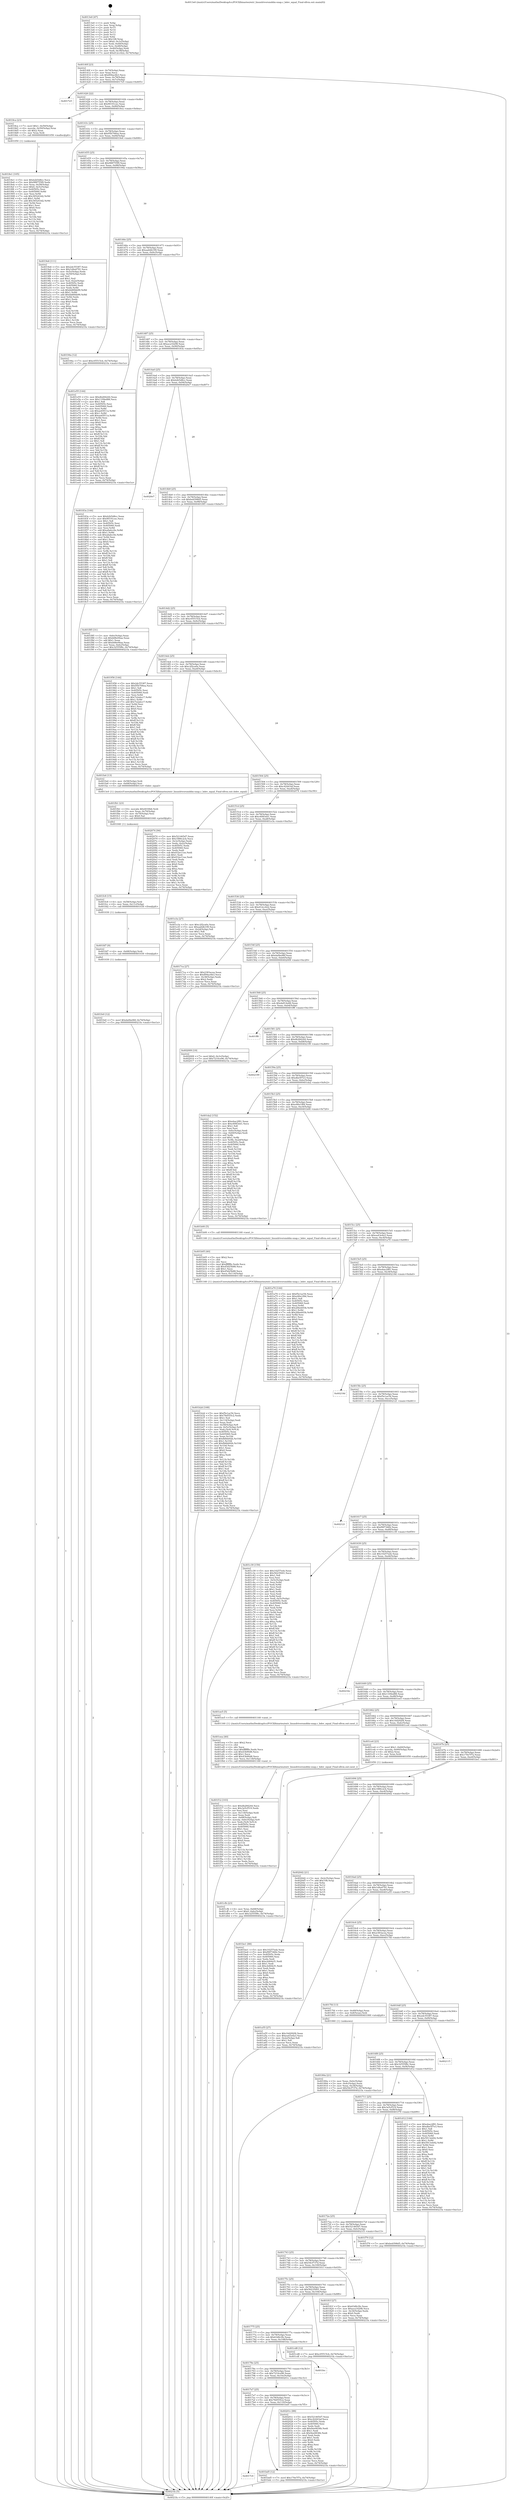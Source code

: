 digraph "0x4013e0" {
  label = "0x4013e0 (/mnt/c/Users/mathe/Desktop/tcc/POCII/binaries/extr_linuxdriversmddm-snap.c_bdev_equal_Final-ollvm.out::main(0))"
  labelloc = "t"
  node[shape=record]

  Entry [label="",width=0.3,height=0.3,shape=circle,fillcolor=black,style=filled]
  "0x40140f" [label="{
     0x40140f [23]\l
     | [instrs]\l
     &nbsp;&nbsp;0x40140f \<+3\>: mov -0x74(%rbp),%eax\l
     &nbsp;&nbsp;0x401412 \<+2\>: mov %eax,%ecx\l
     &nbsp;&nbsp;0x401414 \<+6\>: sub $0x894ac6b3,%ecx\l
     &nbsp;&nbsp;0x40141a \<+3\>: mov %eax,-0x78(%rbp)\l
     &nbsp;&nbsp;0x40141d \<+3\>: mov %ecx,-0x7c(%rbp)\l
     &nbsp;&nbsp;0x401420 \<+6\>: je 00000000004017e5 \<main+0x405\>\l
  }"]
  "0x4017e5" [label="{
     0x4017e5\l
  }", style=dashed]
  "0x401426" [label="{
     0x401426 [22]\l
     | [instrs]\l
     &nbsp;&nbsp;0x401426 \<+5\>: jmp 000000000040142b \<main+0x4b\>\l
     &nbsp;&nbsp;0x40142b \<+3\>: mov -0x78(%rbp),%eax\l
     &nbsp;&nbsp;0x40142e \<+5\>: sub $0x90191cec,%eax\l
     &nbsp;&nbsp;0x401433 \<+3\>: mov %eax,-0x80(%rbp)\l
     &nbsp;&nbsp;0x401436 \<+6\>: je 00000000004018ca \<main+0x4ea\>\l
  }"]
  Exit [label="",width=0.3,height=0.3,shape=circle,fillcolor=black,style=filled,peripheries=2]
  "0x4018ca" [label="{
     0x4018ca [23]\l
     | [instrs]\l
     &nbsp;&nbsp;0x4018ca \<+7\>: movl $0x1,-0x50(%rbp)\l
     &nbsp;&nbsp;0x4018d1 \<+4\>: movslq -0x50(%rbp),%rax\l
     &nbsp;&nbsp;0x4018d5 \<+4\>: shl $0x2,%rax\l
     &nbsp;&nbsp;0x4018d9 \<+3\>: mov %rax,%rdi\l
     &nbsp;&nbsp;0x4018dc \<+5\>: call 0000000000401050 \<malloc@plt\>\l
     | [calls]\l
     &nbsp;&nbsp;0x401050 \{1\} (unknown)\l
  }"]
  "0x40143c" [label="{
     0x40143c [25]\l
     | [instrs]\l
     &nbsp;&nbsp;0x40143c \<+5\>: jmp 0000000000401441 \<main+0x61\>\l
     &nbsp;&nbsp;0x401441 \<+3\>: mov -0x78(%rbp),%eax\l
     &nbsp;&nbsp;0x401444 \<+5\>: sub $0x95b706ea,%eax\l
     &nbsp;&nbsp;0x401449 \<+6\>: mov %eax,-0x84(%rbp)\l
     &nbsp;&nbsp;0x40144f \<+6\>: je 00000000004019e6 \<main+0x606\>\l
  }"]
  "0x401fe0" [label="{
     0x401fe0 [12]\l
     | [instrs]\l
     &nbsp;&nbsp;0x401fe0 \<+7\>: movl $0xda0be96f,-0x74(%rbp)\l
     &nbsp;&nbsp;0x401fe7 \<+5\>: jmp 00000000004021fa \<main+0xe1a\>\l
  }"]
  "0x4019e6" [label="{
     0x4019e6 [111]\l
     | [instrs]\l
     &nbsp;&nbsp;0x4019e6 \<+5\>: mov $0x2dc55387,%eax\l
     &nbsp;&nbsp;0x4019eb \<+5\>: mov $0x1d4a4791,%ecx\l
     &nbsp;&nbsp;0x4019f0 \<+3\>: mov -0x5c(%rbp),%edx\l
     &nbsp;&nbsp;0x4019f3 \<+3\>: cmp -0x50(%rbp),%edx\l
     &nbsp;&nbsp;0x4019f6 \<+4\>: setl %sil\l
     &nbsp;&nbsp;0x4019fa \<+4\>: and $0x1,%sil\l
     &nbsp;&nbsp;0x4019fe \<+4\>: mov %sil,-0x2e(%rbp)\l
     &nbsp;&nbsp;0x401a02 \<+7\>: mov 0x40505c,%edx\l
     &nbsp;&nbsp;0x401a09 \<+7\>: mov 0x405060,%edi\l
     &nbsp;&nbsp;0x401a10 \<+3\>: mov %edx,%r8d\l
     &nbsp;&nbsp;0x401a13 \<+7\>: sub $0xbb80bb99,%r8d\l
     &nbsp;&nbsp;0x401a1a \<+4\>: sub $0x1,%r8d\l
     &nbsp;&nbsp;0x401a1e \<+7\>: add $0xbb80bb99,%r8d\l
     &nbsp;&nbsp;0x401a25 \<+4\>: imul %r8d,%edx\l
     &nbsp;&nbsp;0x401a29 \<+3\>: and $0x1,%edx\l
     &nbsp;&nbsp;0x401a2c \<+3\>: cmp $0x0,%edx\l
     &nbsp;&nbsp;0x401a2f \<+4\>: sete %sil\l
     &nbsp;&nbsp;0x401a33 \<+3\>: cmp $0xa,%edi\l
     &nbsp;&nbsp;0x401a36 \<+4\>: setl %r9b\l
     &nbsp;&nbsp;0x401a3a \<+3\>: mov %sil,%r10b\l
     &nbsp;&nbsp;0x401a3d \<+3\>: and %r9b,%r10b\l
     &nbsp;&nbsp;0x401a40 \<+3\>: xor %r9b,%sil\l
     &nbsp;&nbsp;0x401a43 \<+3\>: or %sil,%r10b\l
     &nbsp;&nbsp;0x401a46 \<+4\>: test $0x1,%r10b\l
     &nbsp;&nbsp;0x401a4a \<+3\>: cmovne %ecx,%eax\l
     &nbsp;&nbsp;0x401a4d \<+3\>: mov %eax,-0x74(%rbp)\l
     &nbsp;&nbsp;0x401a50 \<+5\>: jmp 00000000004021fa \<main+0xe1a\>\l
  }"]
  "0x401455" [label="{
     0x401455 [25]\l
     | [instrs]\l
     &nbsp;&nbsp;0x401455 \<+5\>: jmp 000000000040145a \<main+0x7a\>\l
     &nbsp;&nbsp;0x40145a \<+3\>: mov -0x78(%rbp),%eax\l
     &nbsp;&nbsp;0x40145d \<+5\>: sub $0x988755f9,%eax\l
     &nbsp;&nbsp;0x401462 \<+6\>: mov %eax,-0x88(%rbp)\l
     &nbsp;&nbsp;0x401468 \<+6\>: je 000000000040194a \<main+0x56a\>\l
  }"]
  "0x401fd7" [label="{
     0x401fd7 [9]\l
     | [instrs]\l
     &nbsp;&nbsp;0x401fd7 \<+4\>: mov -0x68(%rbp),%rdi\l
     &nbsp;&nbsp;0x401fdb \<+5\>: call 0000000000401030 \<free@plt\>\l
     | [calls]\l
     &nbsp;&nbsp;0x401030 \{1\} (unknown)\l
  }"]
  "0x40194a" [label="{
     0x40194a [12]\l
     | [instrs]\l
     &nbsp;&nbsp;0x40194a \<+7\>: movl $0xc05515cb,-0x74(%rbp)\l
     &nbsp;&nbsp;0x401951 \<+5\>: jmp 00000000004021fa \<main+0xe1a\>\l
  }"]
  "0x40146e" [label="{
     0x40146e [25]\l
     | [instrs]\l
     &nbsp;&nbsp;0x40146e \<+5\>: jmp 0000000000401473 \<main+0x93\>\l
     &nbsp;&nbsp;0x401473 \<+3\>: mov -0x78(%rbp),%eax\l
     &nbsp;&nbsp;0x401476 \<+5\>: sub $0xaa6db199,%eax\l
     &nbsp;&nbsp;0x40147b \<+6\>: mov %eax,-0x8c(%rbp)\l
     &nbsp;&nbsp;0x401481 \<+6\>: je 0000000000401e55 \<main+0xa75\>\l
  }"]
  "0x401fc8" [label="{
     0x401fc8 [15]\l
     | [instrs]\l
     &nbsp;&nbsp;0x401fc8 \<+4\>: mov -0x58(%rbp),%rdi\l
     &nbsp;&nbsp;0x401fcc \<+6\>: mov %eax,-0x11c(%rbp)\l
     &nbsp;&nbsp;0x401fd2 \<+5\>: call 0000000000401030 \<free@plt\>\l
     | [calls]\l
     &nbsp;&nbsp;0x401030 \{1\} (unknown)\l
  }"]
  "0x401e55" [label="{
     0x401e55 [144]\l
     | [instrs]\l
     &nbsp;&nbsp;0x401e55 \<+5\>: mov $0xdb284244,%eax\l
     &nbsp;&nbsp;0x401e5a \<+5\>: mov $0x1109ed88,%ecx\l
     &nbsp;&nbsp;0x401e5f \<+2\>: mov $0x1,%dl\l
     &nbsp;&nbsp;0x401e61 \<+7\>: mov 0x40505c,%esi\l
     &nbsp;&nbsp;0x401e68 \<+7\>: mov 0x405060,%edi\l
     &nbsp;&nbsp;0x401e6f \<+3\>: mov %esi,%r8d\l
     &nbsp;&nbsp;0x401e72 \<+7\>: sub $0xae65f11a,%r8d\l
     &nbsp;&nbsp;0x401e79 \<+4\>: sub $0x1,%r8d\l
     &nbsp;&nbsp;0x401e7d \<+7\>: add $0xae65f11a,%r8d\l
     &nbsp;&nbsp;0x401e84 \<+4\>: imul %r8d,%esi\l
     &nbsp;&nbsp;0x401e88 \<+3\>: and $0x1,%esi\l
     &nbsp;&nbsp;0x401e8b \<+3\>: cmp $0x0,%esi\l
     &nbsp;&nbsp;0x401e8e \<+4\>: sete %r9b\l
     &nbsp;&nbsp;0x401e92 \<+3\>: cmp $0xa,%edi\l
     &nbsp;&nbsp;0x401e95 \<+4\>: setl %r10b\l
     &nbsp;&nbsp;0x401e99 \<+3\>: mov %r9b,%r11b\l
     &nbsp;&nbsp;0x401e9c \<+4\>: xor $0xff,%r11b\l
     &nbsp;&nbsp;0x401ea0 \<+3\>: mov %r10b,%bl\l
     &nbsp;&nbsp;0x401ea3 \<+3\>: xor $0xff,%bl\l
     &nbsp;&nbsp;0x401ea6 \<+3\>: xor $0x1,%dl\l
     &nbsp;&nbsp;0x401ea9 \<+3\>: mov %r11b,%r14b\l
     &nbsp;&nbsp;0x401eac \<+4\>: and $0xff,%r14b\l
     &nbsp;&nbsp;0x401eb0 \<+3\>: and %dl,%r9b\l
     &nbsp;&nbsp;0x401eb3 \<+3\>: mov %bl,%r15b\l
     &nbsp;&nbsp;0x401eb6 \<+4\>: and $0xff,%r15b\l
     &nbsp;&nbsp;0x401eba \<+3\>: and %dl,%r10b\l
     &nbsp;&nbsp;0x401ebd \<+3\>: or %r9b,%r14b\l
     &nbsp;&nbsp;0x401ec0 \<+3\>: or %r10b,%r15b\l
     &nbsp;&nbsp;0x401ec3 \<+3\>: xor %r15b,%r14b\l
     &nbsp;&nbsp;0x401ec6 \<+3\>: or %bl,%r11b\l
     &nbsp;&nbsp;0x401ec9 \<+4\>: xor $0xff,%r11b\l
     &nbsp;&nbsp;0x401ecd \<+3\>: or $0x1,%dl\l
     &nbsp;&nbsp;0x401ed0 \<+3\>: and %dl,%r11b\l
     &nbsp;&nbsp;0x401ed3 \<+3\>: or %r11b,%r14b\l
     &nbsp;&nbsp;0x401ed6 \<+4\>: test $0x1,%r14b\l
     &nbsp;&nbsp;0x401eda \<+3\>: cmovne %ecx,%eax\l
     &nbsp;&nbsp;0x401edd \<+3\>: mov %eax,-0x74(%rbp)\l
     &nbsp;&nbsp;0x401ee0 \<+5\>: jmp 00000000004021fa \<main+0xe1a\>\l
  }"]
  "0x401487" [label="{
     0x401487 [25]\l
     | [instrs]\l
     &nbsp;&nbsp;0x401487 \<+5\>: jmp 000000000040148c \<main+0xac\>\l
     &nbsp;&nbsp;0x40148c \<+3\>: mov -0x78(%rbp),%eax\l
     &nbsp;&nbsp;0x40148f \<+5\>: sub $0xaca16298,%eax\l
     &nbsp;&nbsp;0x401494 \<+6\>: mov %eax,-0x90(%rbp)\l
     &nbsp;&nbsp;0x40149a \<+6\>: je 000000000040183a \<main+0x45a\>\l
  }"]
  "0x401fb1" [label="{
     0x401fb1 [23]\l
     | [instrs]\l
     &nbsp;&nbsp;0x401fb1 \<+10\>: movabs $0x4030b6,%rdi\l
     &nbsp;&nbsp;0x401fbb \<+3\>: mov %eax,-0x70(%rbp)\l
     &nbsp;&nbsp;0x401fbe \<+3\>: mov -0x70(%rbp),%esi\l
     &nbsp;&nbsp;0x401fc1 \<+2\>: mov $0x0,%al\l
     &nbsp;&nbsp;0x401fc3 \<+5\>: call 0000000000401040 \<printf@plt\>\l
     | [calls]\l
     &nbsp;&nbsp;0x401040 \{1\} (unknown)\l
  }"]
  "0x40183a" [label="{
     0x40183a [144]\l
     | [instrs]\l
     &nbsp;&nbsp;0x40183a \<+5\>: mov $0xb2b5d8cc,%eax\l
     &nbsp;&nbsp;0x40183f \<+5\>: mov $0x90191cec,%ecx\l
     &nbsp;&nbsp;0x401844 \<+2\>: mov $0x1,%dl\l
     &nbsp;&nbsp;0x401846 \<+7\>: mov 0x40505c,%esi\l
     &nbsp;&nbsp;0x40184d \<+7\>: mov 0x405060,%edi\l
     &nbsp;&nbsp;0x401854 \<+3\>: mov %esi,%r8d\l
     &nbsp;&nbsp;0x401857 \<+7\>: add $0xafadcc0e,%r8d\l
     &nbsp;&nbsp;0x40185e \<+4\>: sub $0x1,%r8d\l
     &nbsp;&nbsp;0x401862 \<+7\>: sub $0xafadcc0e,%r8d\l
     &nbsp;&nbsp;0x401869 \<+4\>: imul %r8d,%esi\l
     &nbsp;&nbsp;0x40186d \<+3\>: and $0x1,%esi\l
     &nbsp;&nbsp;0x401870 \<+3\>: cmp $0x0,%esi\l
     &nbsp;&nbsp;0x401873 \<+4\>: sete %r9b\l
     &nbsp;&nbsp;0x401877 \<+3\>: cmp $0xa,%edi\l
     &nbsp;&nbsp;0x40187a \<+4\>: setl %r10b\l
     &nbsp;&nbsp;0x40187e \<+3\>: mov %r9b,%r11b\l
     &nbsp;&nbsp;0x401881 \<+4\>: xor $0xff,%r11b\l
     &nbsp;&nbsp;0x401885 \<+3\>: mov %r10b,%bl\l
     &nbsp;&nbsp;0x401888 \<+3\>: xor $0xff,%bl\l
     &nbsp;&nbsp;0x40188b \<+3\>: xor $0x1,%dl\l
     &nbsp;&nbsp;0x40188e \<+3\>: mov %r11b,%r14b\l
     &nbsp;&nbsp;0x401891 \<+4\>: and $0xff,%r14b\l
     &nbsp;&nbsp;0x401895 \<+3\>: and %dl,%r9b\l
     &nbsp;&nbsp;0x401898 \<+3\>: mov %bl,%r15b\l
     &nbsp;&nbsp;0x40189b \<+4\>: and $0xff,%r15b\l
     &nbsp;&nbsp;0x40189f \<+3\>: and %dl,%r10b\l
     &nbsp;&nbsp;0x4018a2 \<+3\>: or %r9b,%r14b\l
     &nbsp;&nbsp;0x4018a5 \<+3\>: or %r10b,%r15b\l
     &nbsp;&nbsp;0x4018a8 \<+3\>: xor %r15b,%r14b\l
     &nbsp;&nbsp;0x4018ab \<+3\>: or %bl,%r11b\l
     &nbsp;&nbsp;0x4018ae \<+4\>: xor $0xff,%r11b\l
     &nbsp;&nbsp;0x4018b2 \<+3\>: or $0x1,%dl\l
     &nbsp;&nbsp;0x4018b5 \<+3\>: and %dl,%r11b\l
     &nbsp;&nbsp;0x4018b8 \<+3\>: or %r11b,%r14b\l
     &nbsp;&nbsp;0x4018bb \<+4\>: test $0x1,%r14b\l
     &nbsp;&nbsp;0x4018bf \<+3\>: cmovne %ecx,%eax\l
     &nbsp;&nbsp;0x4018c2 \<+3\>: mov %eax,-0x74(%rbp)\l
     &nbsp;&nbsp;0x4018c5 \<+5\>: jmp 00000000004021fa \<main+0xe1a\>\l
  }"]
  "0x4014a0" [label="{
     0x4014a0 [25]\l
     | [instrs]\l
     &nbsp;&nbsp;0x4014a0 \<+5\>: jmp 00000000004014a5 \<main+0xc5\>\l
     &nbsp;&nbsp;0x4014a5 \<+3\>: mov -0x78(%rbp),%eax\l
     &nbsp;&nbsp;0x4014a8 \<+5\>: sub $0xb2b5d8cc,%eax\l
     &nbsp;&nbsp;0x4014ad \<+6\>: mov %eax,-0x94(%rbp)\l
     &nbsp;&nbsp;0x4014b3 \<+6\>: je 00000000004020e7 \<main+0xd07\>\l
  }"]
  "0x401f12" [label="{
     0x401f12 [103]\l
     | [instrs]\l
     &nbsp;&nbsp;0x401f12 \<+5\>: mov $0xdb284244,%ecx\l
     &nbsp;&nbsp;0x401f17 \<+5\>: mov $0x3a5cf519,%edx\l
     &nbsp;&nbsp;0x401f1c \<+2\>: xor %esi,%esi\l
     &nbsp;&nbsp;0x401f1e \<+6\>: mov -0x118(%rbp),%edi\l
     &nbsp;&nbsp;0x401f24 \<+3\>: imul %eax,%edi\l
     &nbsp;&nbsp;0x401f27 \<+4\>: mov -0x68(%rbp),%r8\l
     &nbsp;&nbsp;0x401f2b \<+4\>: movslq -0x6c(%rbp),%r9\l
     &nbsp;&nbsp;0x401f2f \<+4\>: mov %edi,(%r8,%r9,4)\l
     &nbsp;&nbsp;0x401f33 \<+7\>: mov 0x40505c,%eax\l
     &nbsp;&nbsp;0x401f3a \<+7\>: mov 0x405060,%edi\l
     &nbsp;&nbsp;0x401f41 \<+3\>: sub $0x1,%esi\l
     &nbsp;&nbsp;0x401f44 \<+3\>: mov %eax,%r10d\l
     &nbsp;&nbsp;0x401f47 \<+3\>: add %esi,%r10d\l
     &nbsp;&nbsp;0x401f4a \<+4\>: imul %r10d,%eax\l
     &nbsp;&nbsp;0x401f4e \<+3\>: and $0x1,%eax\l
     &nbsp;&nbsp;0x401f51 \<+3\>: cmp $0x0,%eax\l
     &nbsp;&nbsp;0x401f54 \<+4\>: sete %r11b\l
     &nbsp;&nbsp;0x401f58 \<+3\>: cmp $0xa,%edi\l
     &nbsp;&nbsp;0x401f5b \<+3\>: setl %bl\l
     &nbsp;&nbsp;0x401f5e \<+3\>: mov %r11b,%r14b\l
     &nbsp;&nbsp;0x401f61 \<+3\>: and %bl,%r14b\l
     &nbsp;&nbsp;0x401f64 \<+3\>: xor %bl,%r11b\l
     &nbsp;&nbsp;0x401f67 \<+3\>: or %r11b,%r14b\l
     &nbsp;&nbsp;0x401f6a \<+4\>: test $0x1,%r14b\l
     &nbsp;&nbsp;0x401f6e \<+3\>: cmovne %edx,%ecx\l
     &nbsp;&nbsp;0x401f71 \<+3\>: mov %ecx,-0x74(%rbp)\l
     &nbsp;&nbsp;0x401f74 \<+5\>: jmp 00000000004021fa \<main+0xe1a\>\l
  }"]
  "0x4020e7" [label="{
     0x4020e7\l
  }", style=dashed]
  "0x4014b9" [label="{
     0x4014b9 [25]\l
     | [instrs]\l
     &nbsp;&nbsp;0x4014b9 \<+5\>: jmp 00000000004014be \<main+0xde\>\l
     &nbsp;&nbsp;0x4014be \<+3\>: mov -0x78(%rbp),%eax\l
     &nbsp;&nbsp;0x4014c1 \<+5\>: sub $0xbeb598d5,%eax\l
     &nbsp;&nbsp;0x4014c6 \<+6\>: mov %eax,-0x98(%rbp)\l
     &nbsp;&nbsp;0x4014cc \<+6\>: je 0000000000401f85 \<main+0xba5\>\l
  }"]
  "0x401eea" [label="{
     0x401eea [40]\l
     | [instrs]\l
     &nbsp;&nbsp;0x401eea \<+5\>: mov $0x2,%ecx\l
     &nbsp;&nbsp;0x401eef \<+1\>: cltd\l
     &nbsp;&nbsp;0x401ef0 \<+2\>: idiv %ecx\l
     &nbsp;&nbsp;0x401ef2 \<+6\>: imul $0xfffffffe,%edx,%ecx\l
     &nbsp;&nbsp;0x401ef8 \<+6\>: sub $0x43b90d8,%ecx\l
     &nbsp;&nbsp;0x401efe \<+3\>: add $0x1,%ecx\l
     &nbsp;&nbsp;0x401f01 \<+6\>: add $0x43b90d8,%ecx\l
     &nbsp;&nbsp;0x401f07 \<+6\>: mov %ecx,-0x118(%rbp)\l
     &nbsp;&nbsp;0x401f0d \<+5\>: call 0000000000401160 \<next_i\>\l
     | [calls]\l
     &nbsp;&nbsp;0x401160 \{1\} (/mnt/c/Users/mathe/Desktop/tcc/POCII/binaries/extr_linuxdriversmddm-snap.c_bdev_equal_Final-ollvm.out::next_i)\l
  }"]
  "0x401f85" [label="{
     0x401f85 [31]\l
     | [instrs]\l
     &nbsp;&nbsp;0x401f85 \<+3\>: mov -0x6c(%rbp),%eax\l
     &nbsp;&nbsp;0x401f88 \<+5\>: sub $0xb68e94aa,%eax\l
     &nbsp;&nbsp;0x401f8d \<+3\>: add $0x1,%eax\l
     &nbsp;&nbsp;0x401f90 \<+5\>: add $0xb68e94aa,%eax\l
     &nbsp;&nbsp;0x401f95 \<+3\>: mov %eax,-0x6c(%rbp)\l
     &nbsp;&nbsp;0x401f98 \<+7\>: movl $0x32555f8c,-0x74(%rbp)\l
     &nbsp;&nbsp;0x401f9f \<+5\>: jmp 00000000004021fa \<main+0xe1a\>\l
  }"]
  "0x4014d2" [label="{
     0x4014d2 [25]\l
     | [instrs]\l
     &nbsp;&nbsp;0x4014d2 \<+5\>: jmp 00000000004014d7 \<main+0xf7\>\l
     &nbsp;&nbsp;0x4014d7 \<+3\>: mov -0x78(%rbp),%eax\l
     &nbsp;&nbsp;0x4014da \<+5\>: sub $0xc05515cb,%eax\l
     &nbsp;&nbsp;0x4014df \<+6\>: mov %eax,-0x9c(%rbp)\l
     &nbsp;&nbsp;0x4014e5 \<+6\>: je 0000000000401956 \<main+0x576\>\l
  }"]
  "0x401cfb" [label="{
     0x401cfb [23]\l
     | [instrs]\l
     &nbsp;&nbsp;0x401cfb \<+4\>: mov %rax,-0x68(%rbp)\l
     &nbsp;&nbsp;0x401cff \<+7\>: movl $0x0,-0x6c(%rbp)\l
     &nbsp;&nbsp;0x401d06 \<+7\>: movl $0x32555f8c,-0x74(%rbp)\l
     &nbsp;&nbsp;0x401d0d \<+5\>: jmp 00000000004021fa \<main+0xe1a\>\l
  }"]
  "0x401956" [label="{
     0x401956 [144]\l
     | [instrs]\l
     &nbsp;&nbsp;0x401956 \<+5\>: mov $0x2dc55387,%eax\l
     &nbsp;&nbsp;0x40195b \<+5\>: mov $0x95b706ea,%ecx\l
     &nbsp;&nbsp;0x401960 \<+2\>: mov $0x1,%dl\l
     &nbsp;&nbsp;0x401962 \<+7\>: mov 0x40505c,%esi\l
     &nbsp;&nbsp;0x401969 \<+7\>: mov 0x405060,%edi\l
     &nbsp;&nbsp;0x401970 \<+3\>: mov %esi,%r8d\l
     &nbsp;&nbsp;0x401973 \<+7\>: sub $0x7e2abcc7,%r8d\l
     &nbsp;&nbsp;0x40197a \<+4\>: sub $0x1,%r8d\l
     &nbsp;&nbsp;0x40197e \<+7\>: add $0x7e2abcc7,%r8d\l
     &nbsp;&nbsp;0x401985 \<+4\>: imul %r8d,%esi\l
     &nbsp;&nbsp;0x401989 \<+3\>: and $0x1,%esi\l
     &nbsp;&nbsp;0x40198c \<+3\>: cmp $0x0,%esi\l
     &nbsp;&nbsp;0x40198f \<+4\>: sete %r9b\l
     &nbsp;&nbsp;0x401993 \<+3\>: cmp $0xa,%edi\l
     &nbsp;&nbsp;0x401996 \<+4\>: setl %r10b\l
     &nbsp;&nbsp;0x40199a \<+3\>: mov %r9b,%r11b\l
     &nbsp;&nbsp;0x40199d \<+4\>: xor $0xff,%r11b\l
     &nbsp;&nbsp;0x4019a1 \<+3\>: mov %r10b,%bl\l
     &nbsp;&nbsp;0x4019a4 \<+3\>: xor $0xff,%bl\l
     &nbsp;&nbsp;0x4019a7 \<+3\>: xor $0x1,%dl\l
     &nbsp;&nbsp;0x4019aa \<+3\>: mov %r11b,%r14b\l
     &nbsp;&nbsp;0x4019ad \<+4\>: and $0xff,%r14b\l
     &nbsp;&nbsp;0x4019b1 \<+3\>: and %dl,%r9b\l
     &nbsp;&nbsp;0x4019b4 \<+3\>: mov %bl,%r15b\l
     &nbsp;&nbsp;0x4019b7 \<+4\>: and $0xff,%r15b\l
     &nbsp;&nbsp;0x4019bb \<+3\>: and %dl,%r10b\l
     &nbsp;&nbsp;0x4019be \<+3\>: or %r9b,%r14b\l
     &nbsp;&nbsp;0x4019c1 \<+3\>: or %r10b,%r15b\l
     &nbsp;&nbsp;0x4019c4 \<+3\>: xor %r15b,%r14b\l
     &nbsp;&nbsp;0x4019c7 \<+3\>: or %bl,%r11b\l
     &nbsp;&nbsp;0x4019ca \<+4\>: xor $0xff,%r11b\l
     &nbsp;&nbsp;0x4019ce \<+3\>: or $0x1,%dl\l
     &nbsp;&nbsp;0x4019d1 \<+3\>: and %dl,%r11b\l
     &nbsp;&nbsp;0x4019d4 \<+3\>: or %r11b,%r14b\l
     &nbsp;&nbsp;0x4019d7 \<+4\>: test $0x1,%r14b\l
     &nbsp;&nbsp;0x4019db \<+3\>: cmovne %ecx,%eax\l
     &nbsp;&nbsp;0x4019de \<+3\>: mov %eax,-0x74(%rbp)\l
     &nbsp;&nbsp;0x4019e1 \<+5\>: jmp 00000000004021fa \<main+0xe1a\>\l
  }"]
  "0x4014eb" [label="{
     0x4014eb [25]\l
     | [instrs]\l
     &nbsp;&nbsp;0x4014eb \<+5\>: jmp 00000000004014f0 \<main+0x110\>\l
     &nbsp;&nbsp;0x4014f0 \<+3\>: mov -0x78(%rbp),%eax\l
     &nbsp;&nbsp;0x4014f3 \<+5\>: sub $0xc2f2ca0a,%eax\l
     &nbsp;&nbsp;0x4014f8 \<+6\>: mov %eax,-0xa0(%rbp)\l
     &nbsp;&nbsp;0x4014fe \<+6\>: je 0000000000401fa4 \<main+0xbc4\>\l
  }"]
  "0x4017c0" [label="{
     0x4017c0\l
  }", style=dashed]
  "0x401fa4" [label="{
     0x401fa4 [13]\l
     | [instrs]\l
     &nbsp;&nbsp;0x401fa4 \<+4\>: mov -0x58(%rbp),%rdi\l
     &nbsp;&nbsp;0x401fa8 \<+4\>: mov -0x68(%rbp),%rsi\l
     &nbsp;&nbsp;0x401fac \<+5\>: call 00000000004013c0 \<bdev_equal\>\l
     | [calls]\l
     &nbsp;&nbsp;0x4013c0 \{1\} (/mnt/c/Users/mathe/Desktop/tcc/POCII/binaries/extr_linuxdriversmddm-snap.c_bdev_equal_Final-ollvm.out::bdev_equal)\l
  }"]
  "0x401504" [label="{
     0x401504 [25]\l
     | [instrs]\l
     &nbsp;&nbsp;0x401504 \<+5\>: jmp 0000000000401509 \<main+0x129\>\l
     &nbsp;&nbsp;0x401509 \<+3\>: mov -0x78(%rbp),%eax\l
     &nbsp;&nbsp;0x40150c \<+5\>: sub $0xc42443af,%eax\l
     &nbsp;&nbsp;0x401511 \<+6\>: mov %eax,-0xa4(%rbp)\l
     &nbsp;&nbsp;0x401517 \<+6\>: je 0000000000402074 \<main+0xc94\>\l
  }"]
  "0x401bd5" [label="{
     0x401bd5 [12]\l
     | [instrs]\l
     &nbsp;&nbsp;0x401bd5 \<+7\>: movl $0x170e7f7a,-0x74(%rbp)\l
     &nbsp;&nbsp;0x401bdc \<+5\>: jmp 00000000004021fa \<main+0xe1a\>\l
  }"]
  "0x402074" [label="{
     0x402074 [94]\l
     | [instrs]\l
     &nbsp;&nbsp;0x402074 \<+5\>: mov $0x521465d7,%eax\l
     &nbsp;&nbsp;0x402079 \<+5\>: mov $0x1886c2cb,%ecx\l
     &nbsp;&nbsp;0x40207e \<+3\>: mov -0x3c(%rbp),%edx\l
     &nbsp;&nbsp;0x402081 \<+3\>: mov %edx,-0x2c(%rbp)\l
     &nbsp;&nbsp;0x402084 \<+7\>: mov 0x40505c,%edx\l
     &nbsp;&nbsp;0x40208b \<+7\>: mov 0x405060,%esi\l
     &nbsp;&nbsp;0x402092 \<+2\>: mov %edx,%edi\l
     &nbsp;&nbsp;0x402094 \<+6\>: sub $0x932e11ee,%edi\l
     &nbsp;&nbsp;0x40209a \<+3\>: sub $0x1,%edi\l
     &nbsp;&nbsp;0x40209d \<+6\>: add $0x932e11ee,%edi\l
     &nbsp;&nbsp;0x4020a3 \<+3\>: imul %edi,%edx\l
     &nbsp;&nbsp;0x4020a6 \<+3\>: and $0x1,%edx\l
     &nbsp;&nbsp;0x4020a9 \<+3\>: cmp $0x0,%edx\l
     &nbsp;&nbsp;0x4020ac \<+4\>: sete %r8b\l
     &nbsp;&nbsp;0x4020b0 \<+3\>: cmp $0xa,%esi\l
     &nbsp;&nbsp;0x4020b3 \<+4\>: setl %r9b\l
     &nbsp;&nbsp;0x4020b7 \<+3\>: mov %r8b,%r10b\l
     &nbsp;&nbsp;0x4020ba \<+3\>: and %r9b,%r10b\l
     &nbsp;&nbsp;0x4020bd \<+3\>: xor %r9b,%r8b\l
     &nbsp;&nbsp;0x4020c0 \<+3\>: or %r8b,%r10b\l
     &nbsp;&nbsp;0x4020c3 \<+4\>: test $0x1,%r10b\l
     &nbsp;&nbsp;0x4020c7 \<+3\>: cmovne %ecx,%eax\l
     &nbsp;&nbsp;0x4020ca \<+3\>: mov %eax,-0x74(%rbp)\l
     &nbsp;&nbsp;0x4020cd \<+5\>: jmp 00000000004021fa \<main+0xe1a\>\l
  }"]
  "0x40151d" [label="{
     0x40151d [25]\l
     | [instrs]\l
     &nbsp;&nbsp;0x40151d \<+5\>: jmp 0000000000401522 \<main+0x142\>\l
     &nbsp;&nbsp;0x401522 \<+3\>: mov -0x78(%rbp),%eax\l
     &nbsp;&nbsp;0x401525 \<+5\>: sub $0xc6083eb1,%eax\l
     &nbsp;&nbsp;0x40152a \<+6\>: mov %eax,-0xa8(%rbp)\l
     &nbsp;&nbsp;0x401530 \<+6\>: je 0000000000401e3a \<main+0xa5a\>\l
  }"]
  "0x4017a7" [label="{
     0x4017a7 [25]\l
     | [instrs]\l
     &nbsp;&nbsp;0x4017a7 \<+5\>: jmp 00000000004017ac \<main+0x3cc\>\l
     &nbsp;&nbsp;0x4017ac \<+3\>: mov -0x78(%rbp),%eax\l
     &nbsp;&nbsp;0x4017af \<+5\>: sub $0x78d555c2,%eax\l
     &nbsp;&nbsp;0x4017b4 \<+6\>: mov %eax,-0x110(%rbp)\l
     &nbsp;&nbsp;0x4017ba \<+6\>: je 0000000000401bd5 \<main+0x7f5\>\l
  }"]
  "0x401e3a" [label="{
     0x401e3a [27]\l
     | [instrs]\l
     &nbsp;&nbsp;0x401e3a \<+5\>: mov $0xc2f2ca0a,%eax\l
     &nbsp;&nbsp;0x401e3f \<+5\>: mov $0xaa6db199,%ecx\l
     &nbsp;&nbsp;0x401e44 \<+3\>: mov -0x2d(%rbp),%dl\l
     &nbsp;&nbsp;0x401e47 \<+3\>: test $0x1,%dl\l
     &nbsp;&nbsp;0x401e4a \<+3\>: cmovne %ecx,%eax\l
     &nbsp;&nbsp;0x401e4d \<+3\>: mov %eax,-0x74(%rbp)\l
     &nbsp;&nbsp;0x401e50 \<+5\>: jmp 00000000004021fa \<main+0xe1a\>\l
  }"]
  "0x401536" [label="{
     0x401536 [25]\l
     | [instrs]\l
     &nbsp;&nbsp;0x401536 \<+5\>: jmp 000000000040153b \<main+0x15b\>\l
     &nbsp;&nbsp;0x40153b \<+3\>: mov -0x78(%rbp),%eax\l
     &nbsp;&nbsp;0x40153e \<+5\>: sub $0xd12cc422,%eax\l
     &nbsp;&nbsp;0x401543 \<+6\>: mov %eax,-0xac(%rbp)\l
     &nbsp;&nbsp;0x401549 \<+6\>: je 00000000004017ca \<main+0x3ea\>\l
  }"]
  "0x40201c" [label="{
     0x40201c [88]\l
     | [instrs]\l
     &nbsp;&nbsp;0x40201c \<+5\>: mov $0x521465d7,%eax\l
     &nbsp;&nbsp;0x402021 \<+5\>: mov $0xc42443af,%ecx\l
     &nbsp;&nbsp;0x402026 \<+7\>: mov 0x40505c,%edx\l
     &nbsp;&nbsp;0x40202d \<+7\>: mov 0x405060,%esi\l
     &nbsp;&nbsp;0x402034 \<+2\>: mov %edx,%edi\l
     &nbsp;&nbsp;0x402036 \<+6\>: add $0x9ee0836b,%edi\l
     &nbsp;&nbsp;0x40203c \<+3\>: sub $0x1,%edi\l
     &nbsp;&nbsp;0x40203f \<+6\>: sub $0x9ee0836b,%edi\l
     &nbsp;&nbsp;0x402045 \<+3\>: imul %edi,%edx\l
     &nbsp;&nbsp;0x402048 \<+3\>: and $0x1,%edx\l
     &nbsp;&nbsp;0x40204b \<+3\>: cmp $0x0,%edx\l
     &nbsp;&nbsp;0x40204e \<+4\>: sete %r8b\l
     &nbsp;&nbsp;0x402052 \<+3\>: cmp $0xa,%esi\l
     &nbsp;&nbsp;0x402055 \<+4\>: setl %r9b\l
     &nbsp;&nbsp;0x402059 \<+3\>: mov %r8b,%r10b\l
     &nbsp;&nbsp;0x40205c \<+3\>: and %r9b,%r10b\l
     &nbsp;&nbsp;0x40205f \<+3\>: xor %r9b,%r8b\l
     &nbsp;&nbsp;0x402062 \<+3\>: or %r8b,%r10b\l
     &nbsp;&nbsp;0x402065 \<+4\>: test $0x1,%r10b\l
     &nbsp;&nbsp;0x402069 \<+3\>: cmovne %ecx,%eax\l
     &nbsp;&nbsp;0x40206c \<+3\>: mov %eax,-0x74(%rbp)\l
     &nbsp;&nbsp;0x40206f \<+5\>: jmp 00000000004021fa \<main+0xe1a\>\l
  }"]
  "0x4017ca" [label="{
     0x4017ca [27]\l
     | [instrs]\l
     &nbsp;&nbsp;0x4017ca \<+5\>: mov $0x2383acea,%eax\l
     &nbsp;&nbsp;0x4017cf \<+5\>: mov $0x894ac6b3,%ecx\l
     &nbsp;&nbsp;0x4017d4 \<+3\>: mov -0x38(%rbp),%edx\l
     &nbsp;&nbsp;0x4017d7 \<+3\>: cmp $0x2,%edx\l
     &nbsp;&nbsp;0x4017da \<+3\>: cmovne %ecx,%eax\l
     &nbsp;&nbsp;0x4017dd \<+3\>: mov %eax,-0x74(%rbp)\l
     &nbsp;&nbsp;0x4017e0 \<+5\>: jmp 00000000004021fa \<main+0xe1a\>\l
  }"]
  "0x40154f" [label="{
     0x40154f [25]\l
     | [instrs]\l
     &nbsp;&nbsp;0x40154f \<+5\>: jmp 0000000000401554 \<main+0x174\>\l
     &nbsp;&nbsp;0x401554 \<+3\>: mov -0x78(%rbp),%eax\l
     &nbsp;&nbsp;0x401557 \<+5\>: sub $0xda0be96f,%eax\l
     &nbsp;&nbsp;0x40155c \<+6\>: mov %eax,-0xb0(%rbp)\l
     &nbsp;&nbsp;0x401562 \<+6\>: je 0000000000402009 \<main+0xc29\>\l
  }"]
  "0x4021fa" [label="{
     0x4021fa [5]\l
     | [instrs]\l
     &nbsp;&nbsp;0x4021fa \<+5\>: jmp 000000000040140f \<main+0x2f\>\l
  }"]
  "0x4013e0" [label="{
     0x4013e0 [47]\l
     | [instrs]\l
     &nbsp;&nbsp;0x4013e0 \<+1\>: push %rbp\l
     &nbsp;&nbsp;0x4013e1 \<+3\>: mov %rsp,%rbp\l
     &nbsp;&nbsp;0x4013e4 \<+2\>: push %r15\l
     &nbsp;&nbsp;0x4013e6 \<+2\>: push %r14\l
     &nbsp;&nbsp;0x4013e8 \<+2\>: push %r13\l
     &nbsp;&nbsp;0x4013ea \<+2\>: push %r12\l
     &nbsp;&nbsp;0x4013ec \<+1\>: push %rbx\l
     &nbsp;&nbsp;0x4013ed \<+7\>: sub $0x108,%rsp\l
     &nbsp;&nbsp;0x4013f4 \<+7\>: movl $0x0,-0x3c(%rbp)\l
     &nbsp;&nbsp;0x4013fb \<+3\>: mov %edi,-0x40(%rbp)\l
     &nbsp;&nbsp;0x4013fe \<+4\>: mov %rsi,-0x48(%rbp)\l
     &nbsp;&nbsp;0x401402 \<+3\>: mov -0x40(%rbp),%edi\l
     &nbsp;&nbsp;0x401405 \<+3\>: mov %edi,-0x38(%rbp)\l
     &nbsp;&nbsp;0x401408 \<+7\>: movl $0xd12cc422,-0x74(%rbp)\l
  }"]
  "0x40178e" [label="{
     0x40178e [25]\l
     | [instrs]\l
     &nbsp;&nbsp;0x40178e \<+5\>: jmp 0000000000401793 \<main+0x3b3\>\l
     &nbsp;&nbsp;0x401793 \<+3\>: mov -0x78(%rbp),%eax\l
     &nbsp;&nbsp;0x401796 \<+5\>: sub $0x7210ce96,%eax\l
     &nbsp;&nbsp;0x40179b \<+6\>: mov %eax,-0x10c(%rbp)\l
     &nbsp;&nbsp;0x4017a1 \<+6\>: je 000000000040201c \<main+0xc3c\>\l
  }"]
  "0x402009" [label="{
     0x402009 [19]\l
     | [instrs]\l
     &nbsp;&nbsp;0x402009 \<+7\>: movl $0x0,-0x3c(%rbp)\l
     &nbsp;&nbsp;0x402010 \<+7\>: movl $0x7210ce96,-0x74(%rbp)\l
     &nbsp;&nbsp;0x402017 \<+5\>: jmp 00000000004021fa \<main+0xe1a\>\l
  }"]
  "0x401568" [label="{
     0x401568 [25]\l
     | [instrs]\l
     &nbsp;&nbsp;0x401568 \<+5\>: jmp 000000000040156d \<main+0x18d\>\l
     &nbsp;&nbsp;0x40156d \<+3\>: mov -0x78(%rbp),%eax\l
     &nbsp;&nbsp;0x401570 \<+5\>: sub $0xda914e66,%eax\l
     &nbsp;&nbsp;0x401575 \<+6\>: mov %eax,-0xb4(%rbp)\l
     &nbsp;&nbsp;0x40157b \<+6\>: je 0000000000401ff8 \<main+0xc18\>\l
  }"]
  "0x401fec" [label="{
     0x401fec\l
  }", style=dashed]
  "0x401ff8" [label="{
     0x401ff8\l
  }", style=dashed]
  "0x401581" [label="{
     0x401581 [25]\l
     | [instrs]\l
     &nbsp;&nbsp;0x401581 \<+5\>: jmp 0000000000401586 \<main+0x1a6\>\l
     &nbsp;&nbsp;0x401586 \<+3\>: mov -0x78(%rbp),%eax\l
     &nbsp;&nbsp;0x401589 \<+5\>: sub $0xdb284244,%eax\l
     &nbsp;&nbsp;0x40158e \<+6\>: mov %eax,-0xb8(%rbp)\l
     &nbsp;&nbsp;0x401594 \<+6\>: je 0000000000402199 \<main+0xdb9\>\l
  }"]
  "0x401775" [label="{
     0x401775 [25]\l
     | [instrs]\l
     &nbsp;&nbsp;0x401775 \<+5\>: jmp 000000000040177a \<main+0x39a\>\l
     &nbsp;&nbsp;0x40177a \<+3\>: mov -0x78(%rbp),%eax\l
     &nbsp;&nbsp;0x40177d \<+5\>: sub $0x63dfe3fe,%eax\l
     &nbsp;&nbsp;0x401782 \<+6\>: mov %eax,-0x108(%rbp)\l
     &nbsp;&nbsp;0x401788 \<+6\>: je 0000000000401fec \<main+0xc0c\>\l
  }"]
  "0x402199" [label="{
     0x402199\l
  }", style=dashed]
  "0x40159a" [label="{
     0x40159a [25]\l
     | [instrs]\l
     &nbsp;&nbsp;0x40159a \<+5\>: jmp 000000000040159f \<main+0x1bf\>\l
     &nbsp;&nbsp;0x40159f \<+3\>: mov -0x78(%rbp),%eax\l
     &nbsp;&nbsp;0x4015a2 \<+5\>: sub $0xdbe5f7e3,%eax\l
     &nbsp;&nbsp;0x4015a7 \<+6\>: mov %eax,-0xbc(%rbp)\l
     &nbsp;&nbsp;0x4015ad \<+6\>: je 0000000000401da2 \<main+0x9c2\>\l
  }"]
  "0x401cd8" [label="{
     0x401cd8 [12]\l
     | [instrs]\l
     &nbsp;&nbsp;0x401cd8 \<+7\>: movl $0xc05515cb,-0x74(%rbp)\l
     &nbsp;&nbsp;0x401cdf \<+5\>: jmp 00000000004021fa \<main+0xe1a\>\l
  }"]
  "0x401da2" [label="{
     0x401da2 [152]\l
     | [instrs]\l
     &nbsp;&nbsp;0x401da2 \<+5\>: mov $0xebac2f81,%eax\l
     &nbsp;&nbsp;0x401da7 \<+5\>: mov $0xc6083eb1,%ecx\l
     &nbsp;&nbsp;0x401dac \<+2\>: mov $0x1,%dl\l
     &nbsp;&nbsp;0x401dae \<+2\>: xor %esi,%esi\l
     &nbsp;&nbsp;0x401db0 \<+3\>: mov -0x6c(%rbp),%edi\l
     &nbsp;&nbsp;0x401db3 \<+3\>: cmp -0x60(%rbp),%edi\l
     &nbsp;&nbsp;0x401db6 \<+4\>: setl %r8b\l
     &nbsp;&nbsp;0x401dba \<+4\>: and $0x1,%r8b\l
     &nbsp;&nbsp;0x401dbe \<+4\>: mov %r8b,-0x2d(%rbp)\l
     &nbsp;&nbsp;0x401dc2 \<+7\>: mov 0x40505c,%edi\l
     &nbsp;&nbsp;0x401dc9 \<+8\>: mov 0x405060,%r9d\l
     &nbsp;&nbsp;0x401dd1 \<+3\>: sub $0x1,%esi\l
     &nbsp;&nbsp;0x401dd4 \<+3\>: mov %edi,%r10d\l
     &nbsp;&nbsp;0x401dd7 \<+3\>: add %esi,%r10d\l
     &nbsp;&nbsp;0x401dda \<+4\>: imul %r10d,%edi\l
     &nbsp;&nbsp;0x401dde \<+3\>: and $0x1,%edi\l
     &nbsp;&nbsp;0x401de1 \<+3\>: cmp $0x0,%edi\l
     &nbsp;&nbsp;0x401de4 \<+4\>: sete %r8b\l
     &nbsp;&nbsp;0x401de8 \<+4\>: cmp $0xa,%r9d\l
     &nbsp;&nbsp;0x401dec \<+4\>: setl %r11b\l
     &nbsp;&nbsp;0x401df0 \<+3\>: mov %r8b,%bl\l
     &nbsp;&nbsp;0x401df3 \<+3\>: xor $0xff,%bl\l
     &nbsp;&nbsp;0x401df6 \<+3\>: mov %r11b,%r14b\l
     &nbsp;&nbsp;0x401df9 \<+4\>: xor $0xff,%r14b\l
     &nbsp;&nbsp;0x401dfd \<+3\>: xor $0x1,%dl\l
     &nbsp;&nbsp;0x401e00 \<+3\>: mov %bl,%r15b\l
     &nbsp;&nbsp;0x401e03 \<+4\>: and $0xff,%r15b\l
     &nbsp;&nbsp;0x401e07 \<+3\>: and %dl,%r8b\l
     &nbsp;&nbsp;0x401e0a \<+3\>: mov %r14b,%r12b\l
     &nbsp;&nbsp;0x401e0d \<+4\>: and $0xff,%r12b\l
     &nbsp;&nbsp;0x401e11 \<+3\>: and %dl,%r11b\l
     &nbsp;&nbsp;0x401e14 \<+3\>: or %r8b,%r15b\l
     &nbsp;&nbsp;0x401e17 \<+3\>: or %r11b,%r12b\l
     &nbsp;&nbsp;0x401e1a \<+3\>: xor %r12b,%r15b\l
     &nbsp;&nbsp;0x401e1d \<+3\>: or %r14b,%bl\l
     &nbsp;&nbsp;0x401e20 \<+3\>: xor $0xff,%bl\l
     &nbsp;&nbsp;0x401e23 \<+3\>: or $0x1,%dl\l
     &nbsp;&nbsp;0x401e26 \<+2\>: and %dl,%bl\l
     &nbsp;&nbsp;0x401e28 \<+3\>: or %bl,%r15b\l
     &nbsp;&nbsp;0x401e2b \<+4\>: test $0x1,%r15b\l
     &nbsp;&nbsp;0x401e2f \<+3\>: cmovne %ecx,%eax\l
     &nbsp;&nbsp;0x401e32 \<+3\>: mov %eax,-0x74(%rbp)\l
     &nbsp;&nbsp;0x401e35 \<+5\>: jmp 00000000004021fa \<main+0xe1a\>\l
  }"]
  "0x4015b3" [label="{
     0x4015b3 [25]\l
     | [instrs]\l
     &nbsp;&nbsp;0x4015b3 \<+5\>: jmp 00000000004015b8 \<main+0x1d8\>\l
     &nbsp;&nbsp;0x4015b8 \<+3\>: mov -0x78(%rbp),%eax\l
     &nbsp;&nbsp;0x4015bb \<+5\>: sub $0xe90e1f84,%eax\l
     &nbsp;&nbsp;0x4015c0 \<+6\>: mov %eax,-0xc0(%rbp)\l
     &nbsp;&nbsp;0x4015c6 \<+6\>: je 0000000000401b00 \<main+0x720\>\l
  }"]
  "0x401b2d" [label="{
     0x401b2d [168]\l
     | [instrs]\l
     &nbsp;&nbsp;0x401b2d \<+5\>: mov $0xf5e1ac54,%ecx\l
     &nbsp;&nbsp;0x401b32 \<+5\>: mov $0x78d555c2,%edx\l
     &nbsp;&nbsp;0x401b37 \<+3\>: mov $0x1,%sil\l
     &nbsp;&nbsp;0x401b3a \<+6\>: mov -0x114(%rbp),%edi\l
     &nbsp;&nbsp;0x401b40 \<+3\>: imul %eax,%edi\l
     &nbsp;&nbsp;0x401b43 \<+4\>: mov -0x58(%rbp),%r8\l
     &nbsp;&nbsp;0x401b47 \<+4\>: movslq -0x5c(%rbp),%r9\l
     &nbsp;&nbsp;0x401b4b \<+4\>: mov %edi,(%r8,%r9,4)\l
     &nbsp;&nbsp;0x401b4f \<+7\>: mov 0x40505c,%eax\l
     &nbsp;&nbsp;0x401b56 \<+7\>: mov 0x405060,%edi\l
     &nbsp;&nbsp;0x401b5d \<+3\>: mov %eax,%r10d\l
     &nbsp;&nbsp;0x401b60 \<+7\>: sub $0xfb6bb92b,%r10d\l
     &nbsp;&nbsp;0x401b67 \<+4\>: sub $0x1,%r10d\l
     &nbsp;&nbsp;0x401b6b \<+7\>: add $0xfb6bb92b,%r10d\l
     &nbsp;&nbsp;0x401b72 \<+4\>: imul %r10d,%eax\l
     &nbsp;&nbsp;0x401b76 \<+3\>: and $0x1,%eax\l
     &nbsp;&nbsp;0x401b79 \<+3\>: cmp $0x0,%eax\l
     &nbsp;&nbsp;0x401b7c \<+4\>: sete %r11b\l
     &nbsp;&nbsp;0x401b80 \<+3\>: cmp $0xa,%edi\l
     &nbsp;&nbsp;0x401b83 \<+3\>: setl %bl\l
     &nbsp;&nbsp;0x401b86 \<+3\>: mov %r11b,%r14b\l
     &nbsp;&nbsp;0x401b89 \<+4\>: xor $0xff,%r14b\l
     &nbsp;&nbsp;0x401b8d \<+3\>: mov %bl,%r15b\l
     &nbsp;&nbsp;0x401b90 \<+4\>: xor $0xff,%r15b\l
     &nbsp;&nbsp;0x401b94 \<+4\>: xor $0x1,%sil\l
     &nbsp;&nbsp;0x401b98 \<+3\>: mov %r14b,%r12b\l
     &nbsp;&nbsp;0x401b9b \<+4\>: and $0xff,%r12b\l
     &nbsp;&nbsp;0x401b9f \<+3\>: and %sil,%r11b\l
     &nbsp;&nbsp;0x401ba2 \<+3\>: mov %r15b,%r13b\l
     &nbsp;&nbsp;0x401ba5 \<+4\>: and $0xff,%r13b\l
     &nbsp;&nbsp;0x401ba9 \<+3\>: and %sil,%bl\l
     &nbsp;&nbsp;0x401bac \<+3\>: or %r11b,%r12b\l
     &nbsp;&nbsp;0x401baf \<+3\>: or %bl,%r13b\l
     &nbsp;&nbsp;0x401bb2 \<+3\>: xor %r13b,%r12b\l
     &nbsp;&nbsp;0x401bb5 \<+3\>: or %r15b,%r14b\l
     &nbsp;&nbsp;0x401bb8 \<+4\>: xor $0xff,%r14b\l
     &nbsp;&nbsp;0x401bbc \<+4\>: or $0x1,%sil\l
     &nbsp;&nbsp;0x401bc0 \<+3\>: and %sil,%r14b\l
     &nbsp;&nbsp;0x401bc3 \<+3\>: or %r14b,%r12b\l
     &nbsp;&nbsp;0x401bc6 \<+4\>: test $0x1,%r12b\l
     &nbsp;&nbsp;0x401bca \<+3\>: cmovne %edx,%ecx\l
     &nbsp;&nbsp;0x401bcd \<+3\>: mov %ecx,-0x74(%rbp)\l
     &nbsp;&nbsp;0x401bd0 \<+5\>: jmp 00000000004021fa \<main+0xe1a\>\l
  }"]
  "0x401b00" [label="{
     0x401b00 [5]\l
     | [instrs]\l
     &nbsp;&nbsp;0x401b00 \<+5\>: call 0000000000401160 \<next_i\>\l
     | [calls]\l
     &nbsp;&nbsp;0x401160 \{1\} (/mnt/c/Users/mathe/Desktop/tcc/POCII/binaries/extr_linuxdriversmddm-snap.c_bdev_equal_Final-ollvm.out::next_i)\l
  }"]
  "0x4015cc" [label="{
     0x4015cc [25]\l
     | [instrs]\l
     &nbsp;&nbsp;0x4015cc \<+5\>: jmp 00000000004015d1 \<main+0x1f1\>\l
     &nbsp;&nbsp;0x4015d1 \<+3\>: mov -0x78(%rbp),%eax\l
     &nbsp;&nbsp;0x4015d4 \<+5\>: sub $0xea43e4a3,%eax\l
     &nbsp;&nbsp;0x4015d9 \<+6\>: mov %eax,-0xc4(%rbp)\l
     &nbsp;&nbsp;0x4015df \<+6\>: je 0000000000401a70 \<main+0x690\>\l
  }"]
  "0x401b05" [label="{
     0x401b05 [40]\l
     | [instrs]\l
     &nbsp;&nbsp;0x401b05 \<+5\>: mov $0x2,%ecx\l
     &nbsp;&nbsp;0x401b0a \<+1\>: cltd\l
     &nbsp;&nbsp;0x401b0b \<+2\>: idiv %ecx\l
     &nbsp;&nbsp;0x401b0d \<+6\>: imul $0xfffffffe,%edx,%ecx\l
     &nbsp;&nbsp;0x401b13 \<+6\>: sub $0x45d25b88,%ecx\l
     &nbsp;&nbsp;0x401b19 \<+3\>: add $0x1,%ecx\l
     &nbsp;&nbsp;0x401b1c \<+6\>: add $0x45d25b88,%ecx\l
     &nbsp;&nbsp;0x401b22 \<+6\>: mov %ecx,-0x114(%rbp)\l
     &nbsp;&nbsp;0x401b28 \<+5\>: call 0000000000401160 \<next_i\>\l
     | [calls]\l
     &nbsp;&nbsp;0x401160 \{1\} (/mnt/c/Users/mathe/Desktop/tcc/POCII/binaries/extr_linuxdriversmddm-snap.c_bdev_equal_Final-ollvm.out::next_i)\l
  }"]
  "0x401a70" [label="{
     0x401a70 [144]\l
     | [instrs]\l
     &nbsp;&nbsp;0x401a70 \<+5\>: mov $0xf5e1ac54,%eax\l
     &nbsp;&nbsp;0x401a75 \<+5\>: mov $0xe90e1f84,%ecx\l
     &nbsp;&nbsp;0x401a7a \<+2\>: mov $0x1,%dl\l
     &nbsp;&nbsp;0x401a7c \<+7\>: mov 0x40505c,%esi\l
     &nbsp;&nbsp;0x401a83 \<+7\>: mov 0x405060,%edi\l
     &nbsp;&nbsp;0x401a8a \<+3\>: mov %esi,%r8d\l
     &nbsp;&nbsp;0x401a8d \<+7\>: add $0x26beb93b,%r8d\l
     &nbsp;&nbsp;0x401a94 \<+4\>: sub $0x1,%r8d\l
     &nbsp;&nbsp;0x401a98 \<+7\>: sub $0x26beb93b,%r8d\l
     &nbsp;&nbsp;0x401a9f \<+4\>: imul %r8d,%esi\l
     &nbsp;&nbsp;0x401aa3 \<+3\>: and $0x1,%esi\l
     &nbsp;&nbsp;0x401aa6 \<+3\>: cmp $0x0,%esi\l
     &nbsp;&nbsp;0x401aa9 \<+4\>: sete %r9b\l
     &nbsp;&nbsp;0x401aad \<+3\>: cmp $0xa,%edi\l
     &nbsp;&nbsp;0x401ab0 \<+4\>: setl %r10b\l
     &nbsp;&nbsp;0x401ab4 \<+3\>: mov %r9b,%r11b\l
     &nbsp;&nbsp;0x401ab7 \<+4\>: xor $0xff,%r11b\l
     &nbsp;&nbsp;0x401abb \<+3\>: mov %r10b,%bl\l
     &nbsp;&nbsp;0x401abe \<+3\>: xor $0xff,%bl\l
     &nbsp;&nbsp;0x401ac1 \<+3\>: xor $0x1,%dl\l
     &nbsp;&nbsp;0x401ac4 \<+3\>: mov %r11b,%r14b\l
     &nbsp;&nbsp;0x401ac7 \<+4\>: and $0xff,%r14b\l
     &nbsp;&nbsp;0x401acb \<+3\>: and %dl,%r9b\l
     &nbsp;&nbsp;0x401ace \<+3\>: mov %bl,%r15b\l
     &nbsp;&nbsp;0x401ad1 \<+4\>: and $0xff,%r15b\l
     &nbsp;&nbsp;0x401ad5 \<+3\>: and %dl,%r10b\l
     &nbsp;&nbsp;0x401ad8 \<+3\>: or %r9b,%r14b\l
     &nbsp;&nbsp;0x401adb \<+3\>: or %r10b,%r15b\l
     &nbsp;&nbsp;0x401ade \<+3\>: xor %r15b,%r14b\l
     &nbsp;&nbsp;0x401ae1 \<+3\>: or %bl,%r11b\l
     &nbsp;&nbsp;0x401ae4 \<+4\>: xor $0xff,%r11b\l
     &nbsp;&nbsp;0x401ae8 \<+3\>: or $0x1,%dl\l
     &nbsp;&nbsp;0x401aeb \<+3\>: and %dl,%r11b\l
     &nbsp;&nbsp;0x401aee \<+3\>: or %r11b,%r14b\l
     &nbsp;&nbsp;0x401af1 \<+4\>: test $0x1,%r14b\l
     &nbsp;&nbsp;0x401af5 \<+3\>: cmovne %ecx,%eax\l
     &nbsp;&nbsp;0x401af8 \<+3\>: mov %eax,-0x74(%rbp)\l
     &nbsp;&nbsp;0x401afb \<+5\>: jmp 00000000004021fa \<main+0xe1a\>\l
  }"]
  "0x4015e5" [label="{
     0x4015e5 [25]\l
     | [instrs]\l
     &nbsp;&nbsp;0x4015e5 \<+5\>: jmp 00000000004015ea \<main+0x20a\>\l
     &nbsp;&nbsp;0x4015ea \<+3\>: mov -0x78(%rbp),%eax\l
     &nbsp;&nbsp;0x4015ed \<+5\>: sub $0xebac2f81,%eax\l
     &nbsp;&nbsp;0x4015f2 \<+6\>: mov %eax,-0xc8(%rbp)\l
     &nbsp;&nbsp;0x4015f8 \<+6\>: je 000000000040218d \<main+0xdad\>\l
  }"]
  "0x4018e1" [label="{
     0x4018e1 [105]\l
     | [instrs]\l
     &nbsp;&nbsp;0x4018e1 \<+5\>: mov $0xb2b5d8cc,%ecx\l
     &nbsp;&nbsp;0x4018e6 \<+5\>: mov $0x988755f9,%edx\l
     &nbsp;&nbsp;0x4018eb \<+4\>: mov %rax,-0x58(%rbp)\l
     &nbsp;&nbsp;0x4018ef \<+7\>: movl $0x0,-0x5c(%rbp)\l
     &nbsp;&nbsp;0x4018f6 \<+7\>: mov 0x40505c,%esi\l
     &nbsp;&nbsp;0x4018fd \<+8\>: mov 0x405060,%r8d\l
     &nbsp;&nbsp;0x401905 \<+3\>: mov %esi,%r9d\l
     &nbsp;&nbsp;0x401908 \<+7\>: sub $0x365243d2,%r9d\l
     &nbsp;&nbsp;0x40190f \<+4\>: sub $0x1,%r9d\l
     &nbsp;&nbsp;0x401913 \<+7\>: add $0x365243d2,%r9d\l
     &nbsp;&nbsp;0x40191a \<+4\>: imul %r9d,%esi\l
     &nbsp;&nbsp;0x40191e \<+3\>: and $0x1,%esi\l
     &nbsp;&nbsp;0x401921 \<+3\>: cmp $0x0,%esi\l
     &nbsp;&nbsp;0x401924 \<+4\>: sete %r10b\l
     &nbsp;&nbsp;0x401928 \<+4\>: cmp $0xa,%r8d\l
     &nbsp;&nbsp;0x40192c \<+4\>: setl %r11b\l
     &nbsp;&nbsp;0x401930 \<+3\>: mov %r10b,%bl\l
     &nbsp;&nbsp;0x401933 \<+3\>: and %r11b,%bl\l
     &nbsp;&nbsp;0x401936 \<+3\>: xor %r11b,%r10b\l
     &nbsp;&nbsp;0x401939 \<+3\>: or %r10b,%bl\l
     &nbsp;&nbsp;0x40193c \<+3\>: test $0x1,%bl\l
     &nbsp;&nbsp;0x40193f \<+3\>: cmovne %edx,%ecx\l
     &nbsp;&nbsp;0x401942 \<+3\>: mov %ecx,-0x74(%rbp)\l
     &nbsp;&nbsp;0x401945 \<+5\>: jmp 00000000004021fa \<main+0xe1a\>\l
  }"]
  "0x40218d" [label="{
     0x40218d\l
  }", style=dashed]
  "0x4015fe" [label="{
     0x4015fe [25]\l
     | [instrs]\l
     &nbsp;&nbsp;0x4015fe \<+5\>: jmp 0000000000401603 \<main+0x223\>\l
     &nbsp;&nbsp;0x401603 \<+3\>: mov -0x78(%rbp),%eax\l
     &nbsp;&nbsp;0x401606 \<+5\>: sub $0xf5e1ac54,%eax\l
     &nbsp;&nbsp;0x40160b \<+6\>: mov %eax,-0xcc(%rbp)\l
     &nbsp;&nbsp;0x401611 \<+6\>: je 0000000000402121 \<main+0xd41\>\l
  }"]
  "0x40175c" [label="{
     0x40175c [25]\l
     | [instrs]\l
     &nbsp;&nbsp;0x40175c \<+5\>: jmp 0000000000401761 \<main+0x381\>\l
     &nbsp;&nbsp;0x401761 \<+3\>: mov -0x78(%rbp),%eax\l
     &nbsp;&nbsp;0x401764 \<+5\>: sub $0x56235001,%eax\l
     &nbsp;&nbsp;0x401769 \<+6\>: mov %eax,-0x104(%rbp)\l
     &nbsp;&nbsp;0x40176f \<+6\>: je 0000000000401cd8 \<main+0x8f8\>\l
  }"]
  "0x402121" [label="{
     0x402121\l
  }", style=dashed]
  "0x401617" [label="{
     0x401617 [25]\l
     | [instrs]\l
     &nbsp;&nbsp;0x401617 \<+5\>: jmp 000000000040161c \<main+0x23c\>\l
     &nbsp;&nbsp;0x40161c \<+3\>: mov -0x78(%rbp),%eax\l
     &nbsp;&nbsp;0x40161f \<+5\>: sub $0xf9973682,%eax\l
     &nbsp;&nbsp;0x401624 \<+6\>: mov %eax,-0xd0(%rbp)\l
     &nbsp;&nbsp;0x40162a \<+6\>: je 0000000000401c39 \<main+0x859\>\l
  }"]
  "0x40181f" [label="{
     0x40181f [27]\l
     | [instrs]\l
     &nbsp;&nbsp;0x40181f \<+5\>: mov $0x63dfe3fe,%eax\l
     &nbsp;&nbsp;0x401824 \<+5\>: mov $0xaca16298,%ecx\l
     &nbsp;&nbsp;0x401829 \<+3\>: mov -0x34(%rbp),%edx\l
     &nbsp;&nbsp;0x40182c \<+3\>: cmp $0x0,%edx\l
     &nbsp;&nbsp;0x40182f \<+3\>: cmove %ecx,%eax\l
     &nbsp;&nbsp;0x401832 \<+3\>: mov %eax,-0x74(%rbp)\l
     &nbsp;&nbsp;0x401835 \<+5\>: jmp 00000000004021fa \<main+0xe1a\>\l
  }"]
  "0x401c39" [label="{
     0x401c39 [159]\l
     | [instrs]\l
     &nbsp;&nbsp;0x401c39 \<+5\>: mov $0x10257eeb,%eax\l
     &nbsp;&nbsp;0x401c3e \<+5\>: mov $0x56235001,%ecx\l
     &nbsp;&nbsp;0x401c43 \<+2\>: mov $0x1,%dl\l
     &nbsp;&nbsp;0x401c45 \<+2\>: xor %esi,%esi\l
     &nbsp;&nbsp;0x401c47 \<+3\>: mov -0x5c(%rbp),%edi\l
     &nbsp;&nbsp;0x401c4a \<+3\>: mov %esi,%r8d\l
     &nbsp;&nbsp;0x401c4d \<+3\>: sub %edi,%r8d\l
     &nbsp;&nbsp;0x401c50 \<+2\>: mov %esi,%edi\l
     &nbsp;&nbsp;0x401c52 \<+3\>: sub $0x1,%edi\l
     &nbsp;&nbsp;0x401c55 \<+3\>: add %edi,%r8d\l
     &nbsp;&nbsp;0x401c58 \<+2\>: mov %esi,%edi\l
     &nbsp;&nbsp;0x401c5a \<+3\>: sub %r8d,%edi\l
     &nbsp;&nbsp;0x401c5d \<+3\>: mov %edi,-0x5c(%rbp)\l
     &nbsp;&nbsp;0x401c60 \<+7\>: mov 0x40505c,%edi\l
     &nbsp;&nbsp;0x401c67 \<+8\>: mov 0x405060,%r8d\l
     &nbsp;&nbsp;0x401c6f \<+3\>: sub $0x1,%esi\l
     &nbsp;&nbsp;0x401c72 \<+3\>: mov %edi,%r9d\l
     &nbsp;&nbsp;0x401c75 \<+3\>: add %esi,%r9d\l
     &nbsp;&nbsp;0x401c78 \<+4\>: imul %r9d,%edi\l
     &nbsp;&nbsp;0x401c7c \<+3\>: and $0x1,%edi\l
     &nbsp;&nbsp;0x401c7f \<+3\>: cmp $0x0,%edi\l
     &nbsp;&nbsp;0x401c82 \<+4\>: sete %r10b\l
     &nbsp;&nbsp;0x401c86 \<+4\>: cmp $0xa,%r8d\l
     &nbsp;&nbsp;0x401c8a \<+4\>: setl %r11b\l
     &nbsp;&nbsp;0x401c8e \<+3\>: mov %r10b,%bl\l
     &nbsp;&nbsp;0x401c91 \<+3\>: xor $0xff,%bl\l
     &nbsp;&nbsp;0x401c94 \<+3\>: mov %r11b,%r14b\l
     &nbsp;&nbsp;0x401c97 \<+4\>: xor $0xff,%r14b\l
     &nbsp;&nbsp;0x401c9b \<+3\>: xor $0x1,%dl\l
     &nbsp;&nbsp;0x401c9e \<+3\>: mov %bl,%r15b\l
     &nbsp;&nbsp;0x401ca1 \<+4\>: and $0xff,%r15b\l
     &nbsp;&nbsp;0x401ca5 \<+3\>: and %dl,%r10b\l
     &nbsp;&nbsp;0x401ca8 \<+3\>: mov %r14b,%r12b\l
     &nbsp;&nbsp;0x401cab \<+4\>: and $0xff,%r12b\l
     &nbsp;&nbsp;0x401caf \<+3\>: and %dl,%r11b\l
     &nbsp;&nbsp;0x401cb2 \<+3\>: or %r10b,%r15b\l
     &nbsp;&nbsp;0x401cb5 \<+3\>: or %r11b,%r12b\l
     &nbsp;&nbsp;0x401cb8 \<+3\>: xor %r12b,%r15b\l
     &nbsp;&nbsp;0x401cbb \<+3\>: or %r14b,%bl\l
     &nbsp;&nbsp;0x401cbe \<+3\>: xor $0xff,%bl\l
     &nbsp;&nbsp;0x401cc1 \<+3\>: or $0x1,%dl\l
     &nbsp;&nbsp;0x401cc4 \<+2\>: and %dl,%bl\l
     &nbsp;&nbsp;0x401cc6 \<+3\>: or %bl,%r15b\l
     &nbsp;&nbsp;0x401cc9 \<+4\>: test $0x1,%r15b\l
     &nbsp;&nbsp;0x401ccd \<+3\>: cmovne %ecx,%eax\l
     &nbsp;&nbsp;0x401cd0 \<+3\>: mov %eax,-0x74(%rbp)\l
     &nbsp;&nbsp;0x401cd3 \<+5\>: jmp 00000000004021fa \<main+0xe1a\>\l
  }"]
  "0x401630" [label="{
     0x401630 [25]\l
     | [instrs]\l
     &nbsp;&nbsp;0x401630 \<+5\>: jmp 0000000000401635 \<main+0x255\>\l
     &nbsp;&nbsp;0x401635 \<+3\>: mov -0x78(%rbp),%eax\l
     &nbsp;&nbsp;0x401638 \<+5\>: sub $0x10257eeb,%eax\l
     &nbsp;&nbsp;0x40163d \<+6\>: mov %eax,-0xd4(%rbp)\l
     &nbsp;&nbsp;0x401643 \<+6\>: je 000000000040216e \<main+0xd8e\>\l
  }"]
  "0x401743" [label="{
     0x401743 [25]\l
     | [instrs]\l
     &nbsp;&nbsp;0x401743 \<+5\>: jmp 0000000000401748 \<main+0x368\>\l
     &nbsp;&nbsp;0x401748 \<+3\>: mov -0x78(%rbp),%eax\l
     &nbsp;&nbsp;0x40174b \<+5\>: sub $0x54cf737d,%eax\l
     &nbsp;&nbsp;0x401750 \<+6\>: mov %eax,-0x100(%rbp)\l
     &nbsp;&nbsp;0x401756 \<+6\>: je 000000000040181f \<main+0x43f\>\l
  }"]
  "0x40216e" [label="{
     0x40216e\l
  }", style=dashed]
  "0x401649" [label="{
     0x401649 [25]\l
     | [instrs]\l
     &nbsp;&nbsp;0x401649 \<+5\>: jmp 000000000040164e \<main+0x26e\>\l
     &nbsp;&nbsp;0x40164e \<+3\>: mov -0x78(%rbp),%eax\l
     &nbsp;&nbsp;0x401651 \<+5\>: sub $0x1109ed88,%eax\l
     &nbsp;&nbsp;0x401656 \<+6\>: mov %eax,-0xd8(%rbp)\l
     &nbsp;&nbsp;0x40165c \<+6\>: je 0000000000401ee5 \<main+0xb05\>\l
  }"]
  "0x4021f3" [label="{
     0x4021f3\l
  }", style=dashed]
  "0x401ee5" [label="{
     0x401ee5 [5]\l
     | [instrs]\l
     &nbsp;&nbsp;0x401ee5 \<+5\>: call 0000000000401160 \<next_i\>\l
     | [calls]\l
     &nbsp;&nbsp;0x401160 \{1\} (/mnt/c/Users/mathe/Desktop/tcc/POCII/binaries/extr_linuxdriversmddm-snap.c_bdev_equal_Final-ollvm.out::next_i)\l
  }"]
  "0x401662" [label="{
     0x401662 [25]\l
     | [instrs]\l
     &nbsp;&nbsp;0x401662 \<+5\>: jmp 0000000000401667 \<main+0x287\>\l
     &nbsp;&nbsp;0x401667 \<+3\>: mov -0x78(%rbp),%eax\l
     &nbsp;&nbsp;0x40166a \<+5\>: sub $0x16d292f4,%eax\l
     &nbsp;&nbsp;0x40166f \<+6\>: mov %eax,-0xdc(%rbp)\l
     &nbsp;&nbsp;0x401675 \<+6\>: je 0000000000401ce4 \<main+0x904\>\l
  }"]
  "0x40172a" [label="{
     0x40172a [25]\l
     | [instrs]\l
     &nbsp;&nbsp;0x40172a \<+5\>: jmp 000000000040172f \<main+0x34f\>\l
     &nbsp;&nbsp;0x40172f \<+3\>: mov -0x78(%rbp),%eax\l
     &nbsp;&nbsp;0x401732 \<+5\>: sub $0x521465d7,%eax\l
     &nbsp;&nbsp;0x401737 \<+6\>: mov %eax,-0xfc(%rbp)\l
     &nbsp;&nbsp;0x40173d \<+6\>: je 00000000004021f3 \<main+0xe13\>\l
  }"]
  "0x401ce4" [label="{
     0x401ce4 [23]\l
     | [instrs]\l
     &nbsp;&nbsp;0x401ce4 \<+7\>: movl $0x1,-0x60(%rbp)\l
     &nbsp;&nbsp;0x401ceb \<+4\>: movslq -0x60(%rbp),%rax\l
     &nbsp;&nbsp;0x401cef \<+4\>: shl $0x2,%rax\l
     &nbsp;&nbsp;0x401cf3 \<+3\>: mov %rax,%rdi\l
     &nbsp;&nbsp;0x401cf6 \<+5\>: call 0000000000401050 \<malloc@plt\>\l
     | [calls]\l
     &nbsp;&nbsp;0x401050 \{1\} (unknown)\l
  }"]
  "0x40167b" [label="{
     0x40167b [25]\l
     | [instrs]\l
     &nbsp;&nbsp;0x40167b \<+5\>: jmp 0000000000401680 \<main+0x2a0\>\l
     &nbsp;&nbsp;0x401680 \<+3\>: mov -0x78(%rbp),%eax\l
     &nbsp;&nbsp;0x401683 \<+5\>: sub $0x170e7f7a,%eax\l
     &nbsp;&nbsp;0x401688 \<+6\>: mov %eax,-0xe0(%rbp)\l
     &nbsp;&nbsp;0x40168e \<+6\>: je 0000000000401be1 \<main+0x801\>\l
  }"]
  "0x401f79" [label="{
     0x401f79 [12]\l
     | [instrs]\l
     &nbsp;&nbsp;0x401f79 \<+7\>: movl $0xbeb598d5,-0x74(%rbp)\l
     &nbsp;&nbsp;0x401f80 \<+5\>: jmp 00000000004021fa \<main+0xe1a\>\l
  }"]
  "0x401be1" [label="{
     0x401be1 [88]\l
     | [instrs]\l
     &nbsp;&nbsp;0x401be1 \<+5\>: mov $0x10257eeb,%eax\l
     &nbsp;&nbsp;0x401be6 \<+5\>: mov $0xf9973682,%ecx\l
     &nbsp;&nbsp;0x401beb \<+7\>: mov 0x40505c,%edx\l
     &nbsp;&nbsp;0x401bf2 \<+7\>: mov 0x405060,%esi\l
     &nbsp;&nbsp;0x401bf9 \<+2\>: mov %edx,%edi\l
     &nbsp;&nbsp;0x401bfb \<+6\>: add $0xcb464cf1,%edi\l
     &nbsp;&nbsp;0x401c01 \<+3\>: sub $0x1,%edi\l
     &nbsp;&nbsp;0x401c04 \<+6\>: sub $0xcb464cf1,%edi\l
     &nbsp;&nbsp;0x401c0a \<+3\>: imul %edi,%edx\l
     &nbsp;&nbsp;0x401c0d \<+3\>: and $0x1,%edx\l
     &nbsp;&nbsp;0x401c10 \<+3\>: cmp $0x0,%edx\l
     &nbsp;&nbsp;0x401c13 \<+4\>: sete %r8b\l
     &nbsp;&nbsp;0x401c17 \<+3\>: cmp $0xa,%esi\l
     &nbsp;&nbsp;0x401c1a \<+4\>: setl %r9b\l
     &nbsp;&nbsp;0x401c1e \<+3\>: mov %r8b,%r10b\l
     &nbsp;&nbsp;0x401c21 \<+3\>: and %r9b,%r10b\l
     &nbsp;&nbsp;0x401c24 \<+3\>: xor %r9b,%r8b\l
     &nbsp;&nbsp;0x401c27 \<+3\>: or %r8b,%r10b\l
     &nbsp;&nbsp;0x401c2a \<+4\>: test $0x1,%r10b\l
     &nbsp;&nbsp;0x401c2e \<+3\>: cmovne %ecx,%eax\l
     &nbsp;&nbsp;0x401c31 \<+3\>: mov %eax,-0x74(%rbp)\l
     &nbsp;&nbsp;0x401c34 \<+5\>: jmp 00000000004021fa \<main+0xe1a\>\l
  }"]
  "0x401694" [label="{
     0x401694 [25]\l
     | [instrs]\l
     &nbsp;&nbsp;0x401694 \<+5\>: jmp 0000000000401699 \<main+0x2b9\>\l
     &nbsp;&nbsp;0x401699 \<+3\>: mov -0x78(%rbp),%eax\l
     &nbsp;&nbsp;0x40169c \<+5\>: sub $0x1886c2cb,%eax\l
     &nbsp;&nbsp;0x4016a1 \<+6\>: mov %eax,-0xe4(%rbp)\l
     &nbsp;&nbsp;0x4016a7 \<+6\>: je 00000000004020d2 \<main+0xcf2\>\l
  }"]
  "0x401711" [label="{
     0x401711 [25]\l
     | [instrs]\l
     &nbsp;&nbsp;0x401711 \<+5\>: jmp 0000000000401716 \<main+0x336\>\l
     &nbsp;&nbsp;0x401716 \<+3\>: mov -0x78(%rbp),%eax\l
     &nbsp;&nbsp;0x401719 \<+5\>: sub $0x3a5cf519,%eax\l
     &nbsp;&nbsp;0x40171e \<+6\>: mov %eax,-0xf8(%rbp)\l
     &nbsp;&nbsp;0x401724 \<+6\>: je 0000000000401f79 \<main+0xb99\>\l
  }"]
  "0x4020d2" [label="{
     0x4020d2 [21]\l
     | [instrs]\l
     &nbsp;&nbsp;0x4020d2 \<+3\>: mov -0x2c(%rbp),%eax\l
     &nbsp;&nbsp;0x4020d5 \<+7\>: add $0x108,%rsp\l
     &nbsp;&nbsp;0x4020dc \<+1\>: pop %rbx\l
     &nbsp;&nbsp;0x4020dd \<+2\>: pop %r12\l
     &nbsp;&nbsp;0x4020df \<+2\>: pop %r13\l
     &nbsp;&nbsp;0x4020e1 \<+2\>: pop %r14\l
     &nbsp;&nbsp;0x4020e3 \<+2\>: pop %r15\l
     &nbsp;&nbsp;0x4020e5 \<+1\>: pop %rbp\l
     &nbsp;&nbsp;0x4020e6 \<+1\>: ret\l
  }"]
  "0x4016ad" [label="{
     0x4016ad [25]\l
     | [instrs]\l
     &nbsp;&nbsp;0x4016ad \<+5\>: jmp 00000000004016b2 \<main+0x2d2\>\l
     &nbsp;&nbsp;0x4016b2 \<+3\>: mov -0x78(%rbp),%eax\l
     &nbsp;&nbsp;0x4016b5 \<+5\>: sub $0x1d4a4791,%eax\l
     &nbsp;&nbsp;0x4016ba \<+6\>: mov %eax,-0xe8(%rbp)\l
     &nbsp;&nbsp;0x4016c0 \<+6\>: je 0000000000401a55 \<main+0x675\>\l
  }"]
  "0x401d12" [label="{
     0x401d12 [144]\l
     | [instrs]\l
     &nbsp;&nbsp;0x401d12 \<+5\>: mov $0xebac2f81,%eax\l
     &nbsp;&nbsp;0x401d17 \<+5\>: mov $0xdbe5f7e3,%ecx\l
     &nbsp;&nbsp;0x401d1c \<+2\>: mov $0x1,%dl\l
     &nbsp;&nbsp;0x401d1e \<+7\>: mov 0x40505c,%esi\l
     &nbsp;&nbsp;0x401d25 \<+7\>: mov 0x405060,%edi\l
     &nbsp;&nbsp;0x401d2c \<+3\>: mov %esi,%r8d\l
     &nbsp;&nbsp;0x401d2f \<+7\>: sub $0x5913eb92,%r8d\l
     &nbsp;&nbsp;0x401d36 \<+4\>: sub $0x1,%r8d\l
     &nbsp;&nbsp;0x401d3a \<+7\>: add $0x5913eb92,%r8d\l
     &nbsp;&nbsp;0x401d41 \<+4\>: imul %r8d,%esi\l
     &nbsp;&nbsp;0x401d45 \<+3\>: and $0x1,%esi\l
     &nbsp;&nbsp;0x401d48 \<+3\>: cmp $0x0,%esi\l
     &nbsp;&nbsp;0x401d4b \<+4\>: sete %r9b\l
     &nbsp;&nbsp;0x401d4f \<+3\>: cmp $0xa,%edi\l
     &nbsp;&nbsp;0x401d52 \<+4\>: setl %r10b\l
     &nbsp;&nbsp;0x401d56 \<+3\>: mov %r9b,%r11b\l
     &nbsp;&nbsp;0x401d59 \<+4\>: xor $0xff,%r11b\l
     &nbsp;&nbsp;0x401d5d \<+3\>: mov %r10b,%bl\l
     &nbsp;&nbsp;0x401d60 \<+3\>: xor $0xff,%bl\l
     &nbsp;&nbsp;0x401d63 \<+3\>: xor $0x1,%dl\l
     &nbsp;&nbsp;0x401d66 \<+3\>: mov %r11b,%r14b\l
     &nbsp;&nbsp;0x401d69 \<+4\>: and $0xff,%r14b\l
     &nbsp;&nbsp;0x401d6d \<+3\>: and %dl,%r9b\l
     &nbsp;&nbsp;0x401d70 \<+3\>: mov %bl,%r15b\l
     &nbsp;&nbsp;0x401d73 \<+4\>: and $0xff,%r15b\l
     &nbsp;&nbsp;0x401d77 \<+3\>: and %dl,%r10b\l
     &nbsp;&nbsp;0x401d7a \<+3\>: or %r9b,%r14b\l
     &nbsp;&nbsp;0x401d7d \<+3\>: or %r10b,%r15b\l
     &nbsp;&nbsp;0x401d80 \<+3\>: xor %r15b,%r14b\l
     &nbsp;&nbsp;0x401d83 \<+3\>: or %bl,%r11b\l
     &nbsp;&nbsp;0x401d86 \<+4\>: xor $0xff,%r11b\l
     &nbsp;&nbsp;0x401d8a \<+3\>: or $0x1,%dl\l
     &nbsp;&nbsp;0x401d8d \<+3\>: and %dl,%r11b\l
     &nbsp;&nbsp;0x401d90 \<+3\>: or %r11b,%r14b\l
     &nbsp;&nbsp;0x401d93 \<+4\>: test $0x1,%r14b\l
     &nbsp;&nbsp;0x401d97 \<+3\>: cmovne %ecx,%eax\l
     &nbsp;&nbsp;0x401d9a \<+3\>: mov %eax,-0x74(%rbp)\l
     &nbsp;&nbsp;0x401d9d \<+5\>: jmp 00000000004021fa \<main+0xe1a\>\l
  }"]
  "0x401a55" [label="{
     0x401a55 [27]\l
     | [instrs]\l
     &nbsp;&nbsp;0x401a55 \<+5\>: mov $0x16d292f4,%eax\l
     &nbsp;&nbsp;0x401a5a \<+5\>: mov $0xea43e4a3,%ecx\l
     &nbsp;&nbsp;0x401a5f \<+3\>: mov -0x2e(%rbp),%dl\l
     &nbsp;&nbsp;0x401a62 \<+3\>: test $0x1,%dl\l
     &nbsp;&nbsp;0x401a65 \<+3\>: cmovne %ecx,%eax\l
     &nbsp;&nbsp;0x401a68 \<+3\>: mov %eax,-0x74(%rbp)\l
     &nbsp;&nbsp;0x401a6b \<+5\>: jmp 00000000004021fa \<main+0xe1a\>\l
  }"]
  "0x4016c6" [label="{
     0x4016c6 [25]\l
     | [instrs]\l
     &nbsp;&nbsp;0x4016c6 \<+5\>: jmp 00000000004016cb \<main+0x2eb\>\l
     &nbsp;&nbsp;0x4016cb \<+3\>: mov -0x78(%rbp),%eax\l
     &nbsp;&nbsp;0x4016ce \<+5\>: sub $0x2383acea,%eax\l
     &nbsp;&nbsp;0x4016d3 \<+6\>: mov %eax,-0xec(%rbp)\l
     &nbsp;&nbsp;0x4016d9 \<+6\>: je 00000000004017fd \<main+0x41d\>\l
  }"]
  "0x4016f8" [label="{
     0x4016f8 [25]\l
     | [instrs]\l
     &nbsp;&nbsp;0x4016f8 \<+5\>: jmp 00000000004016fd \<main+0x31d\>\l
     &nbsp;&nbsp;0x4016fd \<+3\>: mov -0x78(%rbp),%eax\l
     &nbsp;&nbsp;0x401700 \<+5\>: sub $0x32555f8c,%eax\l
     &nbsp;&nbsp;0x401705 \<+6\>: mov %eax,-0xf4(%rbp)\l
     &nbsp;&nbsp;0x40170b \<+6\>: je 0000000000401d12 \<main+0x932\>\l
  }"]
  "0x4017fd" [label="{
     0x4017fd [13]\l
     | [instrs]\l
     &nbsp;&nbsp;0x4017fd \<+4\>: mov -0x48(%rbp),%rax\l
     &nbsp;&nbsp;0x401801 \<+4\>: mov 0x8(%rax),%rdi\l
     &nbsp;&nbsp;0x401805 \<+5\>: call 0000000000401060 \<atoi@plt\>\l
     | [calls]\l
     &nbsp;&nbsp;0x401060 \{1\} (unknown)\l
  }"]
  "0x4016df" [label="{
     0x4016df [25]\l
     | [instrs]\l
     &nbsp;&nbsp;0x4016df \<+5\>: jmp 00000000004016e4 \<main+0x304\>\l
     &nbsp;&nbsp;0x4016e4 \<+3\>: mov -0x78(%rbp),%eax\l
     &nbsp;&nbsp;0x4016e7 \<+5\>: sub $0x2dc55387,%eax\l
     &nbsp;&nbsp;0x4016ec \<+6\>: mov %eax,-0xf0(%rbp)\l
     &nbsp;&nbsp;0x4016f2 \<+6\>: je 0000000000402115 \<main+0xd35\>\l
  }"]
  "0x40180a" [label="{
     0x40180a [21]\l
     | [instrs]\l
     &nbsp;&nbsp;0x40180a \<+3\>: mov %eax,-0x4c(%rbp)\l
     &nbsp;&nbsp;0x40180d \<+3\>: mov -0x4c(%rbp),%eax\l
     &nbsp;&nbsp;0x401810 \<+3\>: mov %eax,-0x34(%rbp)\l
     &nbsp;&nbsp;0x401813 \<+7\>: movl $0x54cf737d,-0x74(%rbp)\l
     &nbsp;&nbsp;0x40181a \<+5\>: jmp 00000000004021fa \<main+0xe1a\>\l
  }"]
  "0x402115" [label="{
     0x402115\l
  }", style=dashed]
  Entry -> "0x4013e0" [label=" 1"]
  "0x40140f" -> "0x4017e5" [label=" 0"]
  "0x40140f" -> "0x401426" [label=" 34"]
  "0x4020d2" -> Exit [label=" 1"]
  "0x401426" -> "0x4018ca" [label=" 1"]
  "0x401426" -> "0x40143c" [label=" 33"]
  "0x402074" -> "0x4021fa" [label=" 1"]
  "0x40143c" -> "0x4019e6" [label=" 2"]
  "0x40143c" -> "0x401455" [label=" 31"]
  "0x40201c" -> "0x4021fa" [label=" 1"]
  "0x401455" -> "0x40194a" [label=" 1"]
  "0x401455" -> "0x40146e" [label=" 30"]
  "0x402009" -> "0x4021fa" [label=" 1"]
  "0x40146e" -> "0x401e55" [label=" 1"]
  "0x40146e" -> "0x401487" [label=" 29"]
  "0x401fe0" -> "0x4021fa" [label=" 1"]
  "0x401487" -> "0x40183a" [label=" 1"]
  "0x401487" -> "0x4014a0" [label=" 28"]
  "0x401fd7" -> "0x401fe0" [label=" 1"]
  "0x4014a0" -> "0x4020e7" [label=" 0"]
  "0x4014a0" -> "0x4014b9" [label=" 28"]
  "0x401fc8" -> "0x401fd7" [label=" 1"]
  "0x4014b9" -> "0x401f85" [label=" 1"]
  "0x4014b9" -> "0x4014d2" [label=" 27"]
  "0x401fb1" -> "0x401fc8" [label=" 1"]
  "0x4014d2" -> "0x401956" [label=" 2"]
  "0x4014d2" -> "0x4014eb" [label=" 25"]
  "0x401fa4" -> "0x401fb1" [label=" 1"]
  "0x4014eb" -> "0x401fa4" [label=" 1"]
  "0x4014eb" -> "0x401504" [label=" 24"]
  "0x401f85" -> "0x4021fa" [label=" 1"]
  "0x401504" -> "0x402074" [label=" 1"]
  "0x401504" -> "0x40151d" [label=" 23"]
  "0x401f79" -> "0x4021fa" [label=" 1"]
  "0x40151d" -> "0x401e3a" [label=" 2"]
  "0x40151d" -> "0x401536" [label=" 21"]
  "0x401eea" -> "0x401f12" [label=" 1"]
  "0x401536" -> "0x4017ca" [label=" 1"]
  "0x401536" -> "0x40154f" [label=" 20"]
  "0x4017ca" -> "0x4021fa" [label=" 1"]
  "0x4013e0" -> "0x40140f" [label=" 1"]
  "0x4021fa" -> "0x40140f" [label=" 33"]
  "0x401ee5" -> "0x401eea" [label=" 1"]
  "0x40154f" -> "0x402009" [label=" 1"]
  "0x40154f" -> "0x401568" [label=" 19"]
  "0x401e3a" -> "0x4021fa" [label=" 2"]
  "0x401568" -> "0x401ff8" [label=" 0"]
  "0x401568" -> "0x401581" [label=" 19"]
  "0x401da2" -> "0x4021fa" [label=" 2"]
  "0x401581" -> "0x402199" [label=" 0"]
  "0x401581" -> "0x40159a" [label=" 19"]
  "0x401cfb" -> "0x4021fa" [label=" 1"]
  "0x40159a" -> "0x401da2" [label=" 2"]
  "0x40159a" -> "0x4015b3" [label=" 17"]
  "0x401ce4" -> "0x401cfb" [label=" 1"]
  "0x4015b3" -> "0x401b00" [label=" 1"]
  "0x4015b3" -> "0x4015cc" [label=" 16"]
  "0x401c39" -> "0x4021fa" [label=" 1"]
  "0x4015cc" -> "0x401a70" [label=" 1"]
  "0x4015cc" -> "0x4015e5" [label=" 15"]
  "0x401be1" -> "0x4021fa" [label=" 1"]
  "0x4015e5" -> "0x40218d" [label=" 0"]
  "0x4015e5" -> "0x4015fe" [label=" 15"]
  "0x401bd5" -> "0x4021fa" [label=" 1"]
  "0x4015fe" -> "0x402121" [label=" 0"]
  "0x4015fe" -> "0x401617" [label=" 15"]
  "0x4017a7" -> "0x4017c0" [label=" 0"]
  "0x401617" -> "0x401c39" [label=" 1"]
  "0x401617" -> "0x401630" [label=" 14"]
  "0x4017a7" -> "0x401bd5" [label=" 1"]
  "0x401630" -> "0x40216e" [label=" 0"]
  "0x401630" -> "0x401649" [label=" 14"]
  "0x40178e" -> "0x4017a7" [label=" 1"]
  "0x401649" -> "0x401ee5" [label=" 1"]
  "0x401649" -> "0x401662" [label=" 13"]
  "0x40178e" -> "0x40201c" [label=" 1"]
  "0x401662" -> "0x401ce4" [label=" 1"]
  "0x401662" -> "0x40167b" [label=" 12"]
  "0x401775" -> "0x40178e" [label=" 2"]
  "0x40167b" -> "0x401be1" [label=" 1"]
  "0x40167b" -> "0x401694" [label=" 11"]
  "0x401775" -> "0x401fec" [label=" 0"]
  "0x401694" -> "0x4020d2" [label=" 1"]
  "0x401694" -> "0x4016ad" [label=" 10"]
  "0x40175c" -> "0x401775" [label=" 2"]
  "0x4016ad" -> "0x401a55" [label=" 2"]
  "0x4016ad" -> "0x4016c6" [label=" 8"]
  "0x40175c" -> "0x401cd8" [label=" 1"]
  "0x4016c6" -> "0x4017fd" [label=" 1"]
  "0x4016c6" -> "0x4016df" [label=" 7"]
  "0x4017fd" -> "0x40180a" [label=" 1"]
  "0x40180a" -> "0x4021fa" [label=" 1"]
  "0x401b2d" -> "0x4021fa" [label=" 1"]
  "0x4016df" -> "0x402115" [label=" 0"]
  "0x4016df" -> "0x4016f8" [label=" 7"]
  "0x401cd8" -> "0x4021fa" [label=" 1"]
  "0x4016f8" -> "0x401d12" [label=" 2"]
  "0x4016f8" -> "0x401711" [label=" 5"]
  "0x401d12" -> "0x4021fa" [label=" 2"]
  "0x401711" -> "0x401f79" [label=" 1"]
  "0x401711" -> "0x40172a" [label=" 4"]
  "0x401e55" -> "0x4021fa" [label=" 1"]
  "0x40172a" -> "0x4021f3" [label=" 0"]
  "0x40172a" -> "0x401743" [label=" 4"]
  "0x401f12" -> "0x4021fa" [label=" 1"]
  "0x401743" -> "0x40181f" [label=" 1"]
  "0x401743" -> "0x40175c" [label=" 3"]
  "0x40181f" -> "0x4021fa" [label=" 1"]
  "0x40183a" -> "0x4021fa" [label=" 1"]
  "0x4018ca" -> "0x4018e1" [label=" 1"]
  "0x4018e1" -> "0x4021fa" [label=" 1"]
  "0x40194a" -> "0x4021fa" [label=" 1"]
  "0x401956" -> "0x4021fa" [label=" 2"]
  "0x4019e6" -> "0x4021fa" [label=" 2"]
  "0x401a55" -> "0x4021fa" [label=" 2"]
  "0x401a70" -> "0x4021fa" [label=" 1"]
  "0x401b00" -> "0x401b05" [label=" 1"]
  "0x401b05" -> "0x401b2d" [label=" 1"]
}
